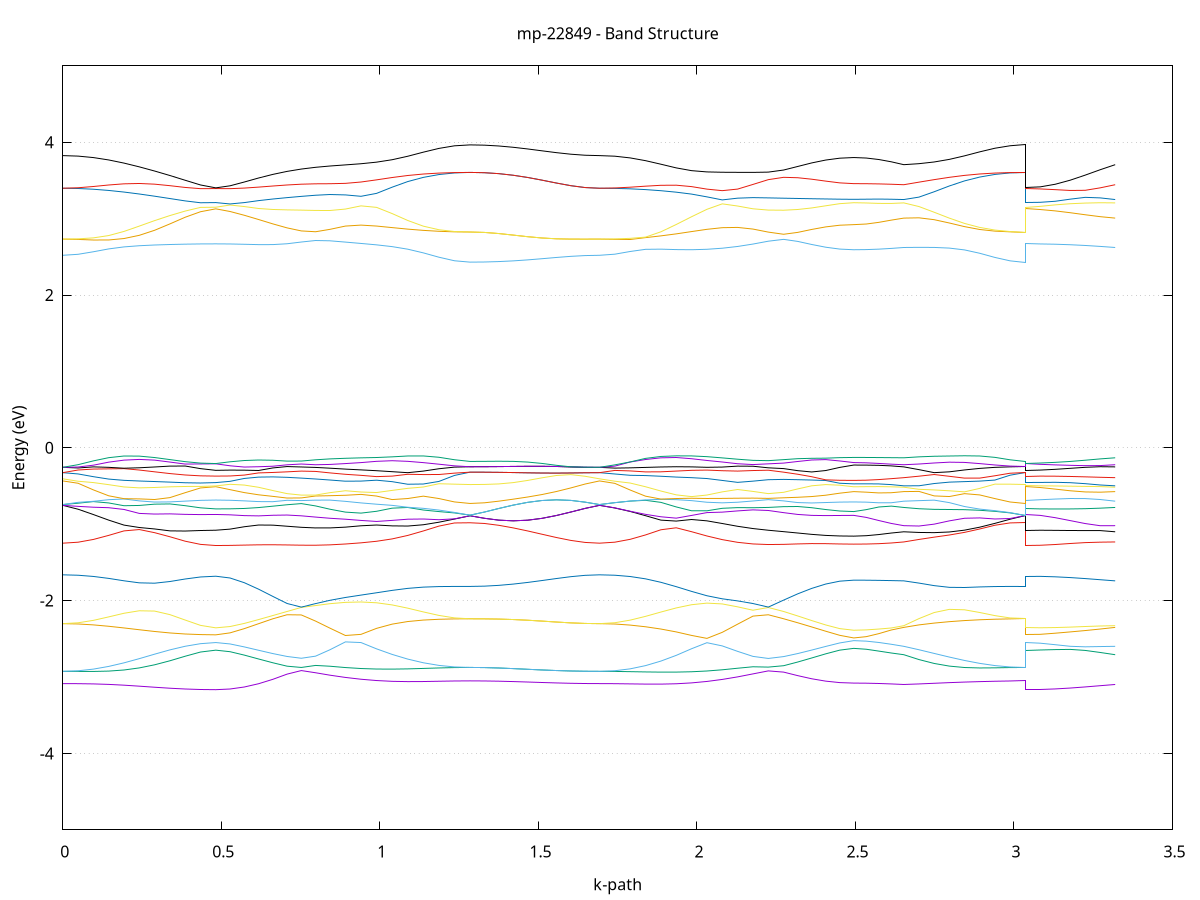 set title 'mp-22849 - Band Structure'
set xlabel 'k-path'
set ylabel 'Energy (eV)'
set grid y
set yrange [-5:5]
set terminal png size 800,600
set output 'mp-22849_bands_gnuplot.png'
plot '-' using 1:2 with lines notitle, '-' using 1:2 with lines notitle, '-' using 1:2 with lines notitle, '-' using 1:2 with lines notitle, '-' using 1:2 with lines notitle, '-' using 1:2 with lines notitle, '-' using 1:2 with lines notitle, '-' using 1:2 with lines notitle, '-' using 1:2 with lines notitle, '-' using 1:2 with lines notitle, '-' using 1:2 with lines notitle, '-' using 1:2 with lines notitle, '-' using 1:2 with lines notitle, '-' using 1:2 with lines notitle, '-' using 1:2 with lines notitle, '-' using 1:2 with lines notitle, '-' using 1:2 with lines notitle, '-' using 1:2 with lines notitle, '-' using 1:2 with lines notitle, '-' using 1:2 with lines notitle, '-' using 1:2 with lines notitle, '-' using 1:2 with lines notitle, '-' using 1:2 with lines notitle, '-' using 1:2 with lines notitle, '-' using 1:2 with lines notitle, '-' using 1:2 with lines notitle, '-' using 1:2 with lines notitle, '-' using 1:2 with lines notitle, '-' using 1:2 with lines notitle, '-' using 1:2 with lines notitle, '-' using 1:2 with lines notitle, '-' using 1:2 with lines notitle, '-' using 1:2 with lines notitle, '-' using 1:2 with lines notitle, '-' using 1:2 with lines notitle, '-' using 1:2 with lines notitle, '-' using 1:2 with lines notitle, '-' using 1:2 with lines notitle, '-' using 1:2 with lines notitle, '-' using 1:2 with lines notitle, '-' using 1:2 with lines notitle, '-' using 1:2 with lines notitle, '-' using 1:2 with lines notitle, '-' using 1:2 with lines notitle, '-' using 1:2 with lines notitle, '-' using 1:2 with lines notitle, '-' using 1:2 with lines notitle, '-' using 1:2 with lines notitle, '-' using 1:2 with lines notitle, '-' using 1:2 with lines notitle, '-' using 1:2 with lines notitle, '-' using 1:2 with lines notitle, '-' using 1:2 with lines notitle, '-' using 1:2 with lines notitle, '-' using 1:2 with lines notitle, '-' using 1:2 with lines notitle, '-' using 1:2 with lines notitle, '-' using 1:2 with lines notitle, '-' using 1:2 with lines notitle, '-' using 1:2 with lines notitle, '-' using 1:2 with lines notitle, '-' using 1:2 with lines notitle, '-' using 1:2 with lines notitle, '-' using 1:2 with lines notitle, '-' using 1:2 with lines notitle, '-' using 1:2 with lines notitle, '-' using 1:2 with lines notitle, '-' using 1:2 with lines notitle, '-' using 1:2 with lines notitle, '-' using 1:2 with lines notitle, '-' using 1:2 with lines notitle, '-' using 1:2 with lines notitle, '-' using 1:2 with lines notitle, '-' using 1:2 with lines notitle, '-' using 1:2 with lines notitle, '-' using 1:2 with lines notitle, '-' using 1:2 with lines notitle, '-' using 1:2 with lines notitle, '-' using 1:2 with lines notitle, '-' using 1:2 with lines notitle, '-' using 1:2 with lines notitle, '-' using 1:2 with lines notitle, '-' using 1:2 with lines notitle, '-' using 1:2 with lines notitle, '-' using 1:2 with lines notitle, '-' using 1:2 with lines notitle, '-' using 1:2 with lines notitle, '-' using 1:2 with lines notitle, '-' using 1:2 with lines notitle, '-' using 1:2 with lines notitle, '-' using 1:2 with lines notitle, '-' using 1:2 with lines notitle, '-' using 1:2 with lines notitle, '-' using 1:2 with lines notitle, '-' using 1:2 with lines notitle, '-' using 1:2 with lines notitle
0.000000 -12.298476
0.048259 -12.294276
0.096517 -12.281676
0.144776 -12.260876
0.193034 -12.232276
0.241293 -12.196676
0.289551 -12.154976
0.337810 -12.109376
0.386069 -12.063876
0.434327 -12.026376
0.482586 -12.010976
0.482586 -12.010976
0.527546 -12.006376
0.572506 -11.992676
0.617467 -11.969976
0.662427 -11.938476
0.707388 -11.898376
0.752348 -11.850276
0.797308 -11.897476
0.842269 -11.950876
0.842269 -11.950876
0.891409 -12.008976
0.940548 -12.064776
0.989688 -12.116176
1.038828 -12.161976
1.087968 -12.200776
1.137108 -12.231876
1.186248 -12.254476
1.235388 -12.268176
1.284528 -12.272876
1.284528 -12.272876
1.329889 -12.273676
1.375250 -12.275976
1.420611 -12.279476
1.465972 -12.283676
1.511333 -12.288176
1.556694 -12.292276
1.602055 -12.295576
1.647416 -12.297776
1.692777 -12.298476
1.692777 -12.298476
1.741178 -12.293976
1.789579 -12.280376
1.837980 -12.258076
1.886381 -12.227276
1.934782 -12.188776
1.983183 -12.143176
2.031584 -12.091476
2.079986 -12.035076
2.128387 -11.975576
2.176788 -11.914976
2.225189 -11.855676
2.273590 -11.891976
2.273590 -11.891976
2.317816 -11.930676
2.362042 -11.960976
2.406267 -11.982876
2.450493 -11.996076
2.494719 -12.000476
2.494719 -12.000476
2.534183 -12.003076
2.573646 -12.010476
2.613109 -12.022176
2.652572 -12.037276
2.652572 -12.037276
2.700448 -12.080176
2.748324 -12.125576
2.796200 -12.167876
2.844076 -12.204476
2.891952 -12.233876
2.939828 -12.255376
2.987704 -12.268476
3.035580 -12.272876
3.035580 -12.010976
3.082860 -12.011476
3.130140 -12.013276
3.177419 -12.016376
3.224699 -12.021276
3.271979 -12.028176
3.319259 -12.037276
e
0.000000 -11.181576
0.048259 -11.180876
0.096517 -11.180576
0.144776 -11.211476
0.193034 -11.284776
0.241293 -11.367176
0.289551 -11.451276
0.337810 -11.532176
0.386069 -11.603976
0.434327 -11.657576
0.482586 -11.678476
0.482586 -11.678476
0.527546 -11.683476
0.572506 -11.698376
0.617467 -11.723076
0.662427 -11.756776
0.707388 -11.798276
0.752348 -11.845676
0.797308 -11.794076
0.842269 -11.730976
0.842269 -11.730976
0.891409 -11.654676
0.940548 -11.572176
0.989688 -11.484976
1.038828 -11.395876
1.087968 -11.308576
1.137108 -11.238176
1.186248 -11.233276
1.235388 -11.237776
1.284528 -11.239476
1.284528 -11.239476
1.329889 -11.237676
1.375250 -11.232676
1.420611 -11.224976
1.465972 -11.215476
1.511333 -11.205376
1.556694 -11.195976
1.602055 -11.188276
1.647416 -11.183276
1.692777 -11.181576
1.692777 -11.181576
1.741178 -11.180576
1.789579 -11.180276
1.837980 -11.218276
1.886381 -11.295976
1.934782 -11.381676
1.983183 -11.469176
2.031584 -11.554876
2.079986 -11.636376
2.128387 -11.711976
2.176788 -11.780376
2.225189 -11.840576
2.273590 -11.800176
2.273590 -11.800176
2.317816 -11.755376
2.362042 -11.718376
2.406267 -11.690876
2.450493 -11.673876
2.494719 -11.668176
2.494719 -11.668176
2.534183 -11.664876
2.573646 -11.655176
2.613109 -11.639576
2.652572 -11.619076
2.652572 -11.619076
2.700448 -11.550876
2.748324 -11.470376
2.796200 -11.384876
2.844076 -11.300476
2.891952 -11.235776
2.939828 -11.233576
2.987704 -11.237876
3.035580 -11.239476
3.035580 -11.678476
3.082860 -11.676676
3.130140 -11.671576
3.177419 -11.662976
3.224699 -11.651176
3.271979 -11.636476
3.319259 -11.619076
e
0.000000 -11.078876
0.048259 -11.094276
0.096517 -11.134876
0.144776 -11.162476
0.193034 -11.158576
0.241293 -11.150476
0.289551 -11.141576
0.337810 -11.133476
0.386069 -11.127776
0.434327 -11.125176
0.482586 -11.124476
0.482586 -11.124476
0.527546 -11.126676
0.572506 -11.132576
0.617467 -11.140476
0.662427 -11.148176
0.707388 -11.154076
0.752348 -11.157076
0.797308 -11.157076
0.842269 -11.154876
0.842269 -11.154876
0.891409 -11.152676
0.940548 -11.160076
0.989688 -11.175676
1.038828 -11.191776
1.087968 -11.205576
1.137108 -11.205576
1.186248 -11.149376
1.235388 -11.101676
1.284528 -11.084076
1.284528 -11.084076
1.329889 -11.083876
1.375250 -11.083476
1.420611 -11.082776
1.465972 -11.081976
1.511333 -11.081076
1.556694 -11.080176
1.602055 -11.079476
1.647416 -11.078976
1.692777 -11.078876
1.692777 -11.078876
1.741178 -11.095476
1.789579 -11.138476
1.837980 -11.161476
1.886381 -11.155476
1.934782 -11.146776
1.983183 -11.139776
2.031584 -11.138676
2.079986 -11.142976
2.128387 -11.148876
2.176788 -11.153976
2.225189 -11.157176
2.273590 -11.157776
2.273590 -11.157776
2.317816 -11.155976
2.362042 -11.152376
2.406267 -11.147876
2.450493 -11.144076
2.494719 -11.142576
2.494719 -11.142576
2.534183 -11.142476
2.573646 -11.142776
2.613109 -11.144176
2.652572 -11.147276
2.652572 -11.147276
2.700448 -11.161776
2.748324 -11.178176
2.796200 -11.193776
2.844076 -11.206676
2.891952 -11.203076
2.939828 -11.146476
2.987704 -11.100876
3.035580 -11.084076
3.035580 -11.124476
3.082860 -11.125176
3.130140 -11.127276
3.177419 -11.130876
3.224699 -11.135776
3.271979 -11.141676
3.319259 -11.147276
e
0.000000 -11.078876
0.048259 -11.079676
0.096517 -11.081876
0.144776 -11.085376
0.193034 -11.089376
0.241293 -11.093476
0.289551 -11.096776
0.337810 -11.098476
0.386069 -11.097776
0.434327 -11.095576
0.482586 -11.094376
0.482586 -11.094376
0.527546 -11.093176
0.572506 -11.089676
0.617467 -11.084176
0.662427 -11.076776
0.707388 -11.069376
0.752348 -11.079876
0.797308 -11.095176
0.842269 -11.110976
0.842269 -11.110976
0.891409 -11.125876
0.940548 -11.129376
0.989688 -11.122776
1.038828 -11.113676
1.087968 -11.104476
1.137108 -11.096176
1.186248 -11.089676
1.235388 -11.085476
1.284528 -11.084076
1.284528 -11.084076
1.329889 -11.083876
1.375250 -11.083476
1.420611 -11.082776
1.465972 -11.081976
1.511333 -11.081076
1.556694 -11.080176
1.602055 -11.079476
1.647416 -11.078976
1.692777 -11.078876
1.692777 -11.078876
1.741178 -11.079876
1.789579 -11.082876
1.837980 -11.087576
1.886381 -11.093376
1.934782 -11.099176
1.983183 -11.102276
2.031584 -11.099076
2.079986 -11.090276
2.128387 -11.079676
2.176788 -11.069476
2.225189 -11.076076
2.273590 -11.088776
2.273590 -11.088776
2.317816 -11.098876
2.362042 -11.107176
2.406267 -11.113676
2.450493 -11.117976
2.494719 -11.119576
2.494719 -11.119576
2.534183 -11.120576
2.573646 -11.122876
2.613109 -11.124576
2.652572 -11.124176
2.652572 -11.124176
2.700448 -11.121676
2.748324 -11.116176
2.796200 -11.109376
2.844076 -11.102076
2.891952 -11.095076
2.939828 -11.089276
2.987704 -11.085376
3.035580 -11.084076
3.035580 -11.094376
3.082860 -11.096476
3.130140 -11.102076
3.177419 -11.109276
3.224699 -11.116076
3.271979 -11.121176
3.319259 -11.124176
e
0.000000 -10.957276
0.048259 -10.957876
0.096517 -10.959776
0.144776 -10.963076
0.193034 -10.967876
0.241293 -10.973876
0.289551 -10.980776
0.337810 -10.988076
0.386069 -10.995076
0.434327 -11.000276
0.482586 -11.002176
0.482586 -11.002176
0.527546 -11.009976
0.572506 -11.023276
0.617467 -11.036976
0.662427 -11.050376
0.707388 -11.062676
0.752348 -11.056276
0.797308 -11.044776
0.842269 -11.032376
0.842269 -11.032376
0.891409 -11.018476
0.940548 -11.004576
0.989688 -10.991376
1.038828 -10.979376
1.087968 -10.969076
1.137108 -10.960976
1.186248 -10.955576
1.235388 -10.952876
1.284528 -10.952276
1.284528 -10.952276
1.329889 -10.952476
1.375250 -10.952876
1.420611 -10.953476
1.465972 -10.954276
1.511333 -10.955176
1.556694 -10.955976
1.602055 -10.956676
1.647416 -10.957076
1.692777 -10.957276
1.692777 -10.957276
1.741178 -10.958176
1.789579 -10.961476
1.837980 -10.967776
1.886381 -10.976876
1.934782 -10.988276
1.983183 -11.001576
2.031584 -11.016076
2.079986 -11.031276
2.128387 -11.046676
2.176788 -11.061476
2.225189 -11.059376
2.273590 -11.050676
2.273590 -11.050676
2.317816 -11.042976
2.362042 -11.035276
2.406267 -11.027676
2.450493 -11.021376
2.494719 -11.018676
2.494719 -11.018676
2.534183 -11.017076
2.573646 -11.012576
2.613109 -11.006176
2.652572 -10.999076
2.652572 -10.999076
2.700448 -10.988476
2.748324 -10.978376
2.796200 -10.969676
2.844076 -10.962676
2.891952 -10.957676
2.939828 -10.954476
2.987704 -10.952776
3.035580 -10.952276
3.035580 -11.002176
3.082860 -11.001576
3.130140 -11.000276
3.177419 -10.998976
3.224699 -10.998276
3.271979 -10.998376
3.319259 -10.999076
e
0.000000 -10.957276
0.048259 -10.957376
0.096517 -10.958276
0.144776 -10.960176
0.193034 -10.963076
0.241293 -10.966676
0.289551 -10.970576
0.337810 -10.974176
0.386069 -10.977176
0.434327 -10.979176
0.482586 -10.979876
0.482586 -10.979876
0.527546 -10.973076
0.572506 -10.962576
0.617467 -10.953876
0.662427 -10.947676
0.707388 -10.943876
0.752348 -10.941976
0.797308 -10.941376
0.842269 -10.941676
0.842269 -10.941676
0.891409 -10.942476
0.940548 -10.943676
0.989688 -10.945076
1.038828 -10.946676
1.087968 -10.948176
1.137108 -10.949776
1.186248 -10.951076
1.235388 -10.951976
1.284528 -10.952276
1.284528 -10.952276
1.329889 -10.952476
1.375250 -10.952876
1.420611 -10.953476
1.465972 -10.954276
1.511333 -10.955176
1.556694 -10.955976
1.602055 -10.956676
1.647416 -10.957076
1.692777 -10.957276
1.692777 -10.957276
1.741178 -10.957176
1.789579 -10.957076
1.837980 -10.956776
1.886381 -10.956176
1.934782 -10.955376
1.983183 -10.954076
2.031584 -10.952276
2.079986 -10.949876
2.128387 -10.947076
2.176788 -10.944176
2.225189 -10.941976
2.273590 -10.941276
2.273590 -10.941276
2.317816 -10.942576
2.362042 -10.946076
2.406267 -10.951276
2.450493 -10.956476
2.494719 -10.958776
2.494719 -10.958776
2.534183 -10.958976
2.573646 -10.959676
2.613109 -10.960776
2.652572 -10.962176
2.652572 -10.962176
2.700448 -10.960576
2.748324 -10.958576
2.796200 -10.956276
2.844076 -10.954276
2.891952 -10.952776
2.939828 -10.951976
2.987704 -10.952076
3.035580 -10.952276
3.035580 -10.979876
3.082860 -10.979076
3.130140 -10.976776
3.177419 -10.973476
3.224699 -10.969576
3.271979 -10.965676
3.319259 -10.962176
e
0.000000 -10.074576
0.048259 -10.058376
0.096517 -10.012676
0.144776 -9.944976
0.193034 -9.863276
0.241293 -9.774276
0.289551 -9.683776
0.337810 -9.597376
0.386069 -9.521576
0.434327 -9.466576
0.482586 -9.445676
0.482586 -9.445676
0.527546 -9.437676
0.572506 -9.414176
0.617467 -9.376876
0.662427 -9.328176
0.707388 -9.270876
0.752348 -9.222576
0.797308 -9.288276
0.842269 -9.362276
0.842269 -9.362276
0.891409 -9.450676
0.940548 -9.545376
0.989688 -9.644076
1.038828 -9.744076
1.087968 -9.841476
1.137108 -9.931276
1.186248 -10.006176
1.235388 -10.057176
1.284528 -10.075476
1.284528 -10.075476
1.329889 -10.075476
1.375250 -10.075376
1.420611 -10.075276
1.465972 -10.075176
1.511333 -10.074976
1.556694 -10.074876
1.602055 -10.074676
1.647416 -10.074676
1.692777 -10.074576
1.692777 -10.074576
1.741178 -10.056876
1.789579 -10.007276
1.837980 -9.934176
1.886381 -9.846176
1.934782 -9.750276
1.983183 -9.651376
2.031584 -9.553176
2.079986 -9.458376
2.128387 -9.369276
2.176788 -9.287476
2.225189 -9.217976
2.273590 -9.277976
2.273590 -9.277976
2.317816 -9.329176
2.362042 -9.372576
2.406267 -9.405776
2.450493 -9.426576
2.494719 -9.433676
2.494719 -9.433676
2.534183 -9.438376
2.573646 -9.451876
2.613109 -9.472876
2.652572 -9.499576
2.652572 -9.499576
2.700448 -9.575476
2.748324 -9.664376
2.796200 -9.758476
2.844076 -9.851676
2.891952 -9.937776
2.939828 -10.009476
2.987704 -10.058076
3.035580 -10.075476
3.035580 -9.445676
3.082860 -9.447376
3.130140 -9.452376
3.177419 -9.460376
3.224699 -9.471076
3.271979 -9.484176
3.319259 -9.499576
e
0.000000 -8.748776
0.048259 -8.752776
0.096517 -8.764776
0.144776 -8.784776
0.193034 -8.812476
0.241293 -8.847376
0.289551 -8.888376
0.337810 -8.933476
0.386069 -8.978076
0.434327 -9.013876
0.482586 -9.028276
0.482586 -9.028276
0.527546 -9.033876
0.572506 -9.050576
0.617467 -9.078076
0.662427 -9.116176
0.707388 -9.164276
0.752348 -9.207176
0.797308 -9.141576
0.842269 -9.074876
0.842269 -9.074876
0.891409 -9.003776
0.940548 -8.936776
0.989688 -8.875676
1.038828 -8.821876
1.087968 -8.776676
1.137108 -8.740776
1.186248 -8.714676
1.235388 -8.698876
1.284528 -8.693676
1.284528 -8.693676
1.329889 -8.695276
1.375250 -8.700076
1.420611 -8.707276
1.465972 -8.716276
1.511333 -8.725876
1.556694 -8.734876
1.602055 -8.742276
1.647416 -8.747076
1.692777 -8.748776
1.692777 -8.748776
1.741178 -8.753376
1.789579 -8.766976
1.837980 -8.789476
1.886381 -8.820676
1.934782 -8.860076
1.983183 -8.907276
2.031584 -8.961176
2.079986 -9.020776
2.128387 -9.084476
2.176788 -9.150176
2.225189 -9.212076
2.273590 -9.151376
2.273590 -9.151376
2.317816 -9.103576
2.362042 -9.065676
2.406267 -9.038176
2.450493 -9.021576
2.494719 -9.015976
2.494719 -9.015976
2.534183 -9.012476
2.573646 -9.002376
2.613109 -8.987276
2.652572 -8.968876
2.652572 -8.968876
2.700448 -8.917376
2.748324 -8.864076
2.796200 -8.814776
2.844076 -8.772376
2.891952 -8.738376
2.939828 -8.713676
2.987704 -8.698676
3.035580 -8.693676
3.035580 -9.028276
3.082860 -9.025976
3.130140 -9.019476
3.177419 -9.009376
3.224699 -8.996776
3.271979 -8.982976
3.319259 -8.968876
e
0.000000 -3.086476
0.048259 -3.087376
0.096517 -3.090476
0.144776 -3.096876
0.193034 -3.107076
0.241293 -3.120076
0.289551 -3.134076
0.337810 -3.146976
0.386069 -3.157176
0.434327 -3.163776
0.482586 -3.165976
0.482586 -3.165976
0.527546 -3.157176
0.572506 -3.130976
0.617467 -3.088176
0.662427 -3.030576
0.707388 -2.962376
0.752348 -2.915876
0.797308 -2.944476
0.842269 -2.976076
0.842269 -2.976076
0.891409 -3.005776
0.940548 -3.029376
0.989688 -3.046376
1.038828 -3.056676
1.087968 -3.060476
1.137108 -3.059376
1.186248 -3.055676
1.235388 -3.052176
1.284528 -3.050676
1.284528 -3.050676
1.329889 -3.051876
1.375250 -3.054976
1.420611 -3.059876
1.465972 -3.065776
1.511333 -3.071976
1.556694 -3.077676
1.602055 -3.082376
1.647416 -3.085476
1.692777 -3.086476
1.692777 -3.086476
1.741178 -3.087476
1.789579 -3.090176
1.837980 -3.092976
1.886381 -3.093276
1.934782 -3.088576
1.983183 -3.077176
2.031584 -3.058276
2.079986 -3.031876
2.128387 -2.998476
2.176788 -2.959376
2.225189 -2.920076
2.273590 -2.936076
2.273590 -2.936076
2.317816 -2.982076
2.362042 -3.023176
2.406267 -3.054176
2.450493 -3.073376
2.494719 -3.079776
2.494719 -3.079776
2.534183 -3.081176
2.573646 -3.084976
2.613109 -3.090776
2.652572 -3.097976
2.652572 -3.097976
2.700448 -3.090876
2.748324 -3.082276
2.796200 -3.073776
2.844076 -3.066476
2.891952 -3.060576
2.939828 -3.055676
2.987704 -3.052076
3.035580 -3.050676
3.035580 -3.165976
3.082860 -3.163476
3.130140 -3.156176
3.177419 -3.144676
3.224699 -3.130076
3.271979 -3.113876
3.319259 -3.097976
e
0.000000 -2.925976
0.048259 -2.926776
0.096517 -2.927276
0.144776 -2.922776
0.193034 -2.908376
0.241293 -2.881076
0.289551 -2.840376
0.337810 -2.787776
0.386069 -2.728076
0.434327 -2.673176
0.482586 -2.648776
0.482586 -2.648776
0.527546 -2.668876
0.572506 -2.713476
0.617467 -2.764176
0.662427 -2.813676
0.707388 -2.858376
0.752348 -2.875076
0.797308 -2.848676
0.842269 -2.858976
0.842269 -2.858976
0.891409 -2.876276
0.940548 -2.889076
0.989688 -2.895876
1.038828 -2.896976
1.087968 -2.893776
1.137108 -2.887876
1.186248 -2.881576
1.235388 -2.876676
1.284528 -2.874876
1.284528 -2.874876
1.329889 -2.876776
1.375250 -2.882176
1.420611 -2.890076
1.465972 -2.899076
1.511333 -2.907876
1.556694 -2.915476
1.602055 -2.921276
1.647416 -2.924776
1.692777 -2.925976
1.692777 -2.925976
1.741178 -2.927176
1.789579 -2.930076
1.837980 -2.933676
1.886381 -2.936176
1.934782 -2.935876
1.983183 -2.931376
2.031584 -2.921476
2.079986 -2.905676
2.128387 -2.885176
2.176788 -2.866076
2.225189 -2.870476
2.273590 -2.852176
2.273590 -2.852176
2.317816 -2.804176
2.362042 -2.751076
2.406267 -2.696876
2.450493 -2.648376
2.494719 -2.625276
2.494719 -2.625276
2.534183 -2.636776
2.573646 -2.660876
2.613109 -2.685876
2.652572 -2.708176
2.652572 -2.708176
2.700448 -2.771876
2.748324 -2.822776
2.796200 -2.857376
2.844076 -2.875876
2.891952 -2.881676
2.939828 -2.880076
2.987704 -2.876476
3.035580 -2.874876
3.035580 -2.648776
3.082860 -2.646576
3.130140 -2.641376
3.177419 -2.638676
3.224699 -2.652176
3.271979 -2.678976
3.319259 -2.708176
e
0.000000 -2.925976
0.048259 -2.918676
0.096517 -2.896876
0.144776 -2.861476
0.193034 -2.814776
0.241293 -2.759776
0.289551 -2.701276
0.337810 -2.645076
0.386069 -2.597676
0.434327 -2.563876
0.482586 -2.549076
0.482586 -2.549076
0.527546 -2.567376
0.572506 -2.606076
0.617467 -2.650076
0.662427 -2.693276
0.707388 -2.731176
0.752348 -2.754676
0.797308 -2.726976
0.842269 -2.643976
0.842269 -2.643976
0.891409 -2.540476
0.940548 -2.549176
0.989688 -2.631676
1.038828 -2.704476
1.087968 -2.765676
1.137108 -2.813876
1.186248 -2.848176
1.235388 -2.868276
1.284528 -2.874876
1.284528 -2.874876
1.329889 -2.876776
1.375250 -2.882176
1.420611 -2.890076
1.465972 -2.899076
1.511333 -2.907876
1.556694 -2.915476
1.602055 -2.921276
1.647416 -2.924776
1.692777 -2.925976
1.692777 -2.925976
1.741178 -2.917976
1.789579 -2.893276
1.837980 -2.851076
1.886381 -2.791676
1.934782 -2.716876
1.983183 -2.629976
2.031584 -2.551076
2.079986 -2.593076
2.128387 -2.664476
2.176788 -2.730176
2.225189 -2.757176
2.273590 -2.732876
2.273590 -2.732876
2.317816 -2.693276
2.362042 -2.647576
2.406267 -2.599876
2.450493 -2.554176
2.494719 -2.524076
2.494719 -2.524076
2.534183 -2.530676
2.573646 -2.547976
2.613109 -2.571676
2.652572 -2.598476
2.652572 -2.598476
2.700448 -2.643276
2.748324 -2.691376
2.796200 -2.739176
2.844076 -2.783576
2.891952 -2.821576
2.939828 -2.850576
2.987704 -2.868676
3.035580 -2.874876
3.035580 -2.549076
3.082860 -2.557476
3.130140 -2.577276
3.177419 -2.598076
3.224699 -2.604976
3.271979 -2.601476
3.319259 -2.598476
e
0.000000 -2.301676
0.048259 -2.305876
0.096517 -2.317876
0.144776 -2.335976
0.193034 -2.357876
0.241293 -2.381376
0.289551 -2.404076
0.337810 -2.423376
0.386069 -2.437176
0.434327 -2.444776
0.482586 -2.448076
0.482586 -2.448076
0.527546 -2.422276
0.572506 -2.366876
0.617467 -2.302376
0.662427 -2.238076
0.707388 -2.184976
0.752348 -2.187676
0.797308 -2.268276
0.842269 -2.359876
0.842269 -2.359876
0.891409 -2.456776
0.940548 -2.441876
0.989688 -2.363276
1.038828 -2.307976
1.087968 -2.273976
1.137108 -2.254776
1.186248 -2.244476
1.235388 -2.239476
1.284528 -2.237976
1.284528 -2.237976
1.329889 -2.238876
1.375250 -2.241976
1.420611 -2.247776
1.465972 -2.256776
1.511333 -2.268176
1.556694 -2.280476
1.602055 -2.291476
1.647416 -2.298976
1.692777 -2.301676
1.692777 -2.301676
1.741178 -2.306476
1.789579 -2.320476
1.837980 -2.342476
1.886381 -2.372176
1.934782 -2.409776
1.983183 -2.455776
2.031584 -2.494576
2.079986 -2.415276
2.128387 -2.308476
2.176788 -2.202976
2.225189 -2.185276
2.273590 -2.237676
2.273590 -2.237676
2.317816 -2.289976
2.362042 -2.344776
2.406267 -2.400676
2.450493 -2.454376
2.494719 -2.488776
2.494719 -2.488776
2.534183 -2.471876
2.573646 -2.432576
2.613109 -2.384576
2.652572 -2.350576
2.652572 -2.350576
2.700448 -2.317876
2.748324 -2.294276
2.796200 -2.275676
2.844076 -2.261376
2.891952 -2.250776
2.939828 -2.243576
2.987704 -2.239376
3.035580 -2.237976
3.035580 -2.448076
3.082860 -2.441476
3.130140 -2.426676
3.177419 -2.409876
3.224699 -2.392076
3.271979 -2.372176
3.319259 -2.350576
e
0.000000 -2.301676
0.048259 -2.290276
0.096517 -2.258576
0.144776 -2.213276
0.193034 -2.165676
0.241293 -2.133076
0.289551 -2.137076
0.337810 -2.183476
0.386069 -2.254476
0.434327 -2.324176
0.482586 -2.356476
0.482586 -2.356476
0.527546 -2.339376
0.572506 -2.298576
0.617467 -2.248376
0.662427 -2.195476
0.707388 -2.142276
0.752348 -2.089076
0.797308 -2.064876
0.842269 -2.040476
0.842269 -2.040476
0.891409 -2.022976
0.940548 -2.017976
0.989688 -2.028476
1.038828 -2.056476
1.087968 -2.098876
1.137108 -2.147976
1.186248 -2.193776
1.235388 -2.226276
1.284528 -2.237976
1.284528 -2.237976
1.329889 -2.238876
1.375250 -2.241976
1.420611 -2.247776
1.465972 -2.256776
1.511333 -2.268176
1.556694 -2.280476
1.602055 -2.291476
1.647416 -2.298976
1.692777 -2.301676
1.692777 -2.301676
1.741178 -2.289576
1.789579 -2.255576
1.837980 -2.206176
1.886381 -2.149776
1.934782 -2.095876
1.983183 -2.053876
2.031584 -2.032776
2.079986 -2.043576
2.128387 -2.081576
2.176788 -2.125976
2.225189 -2.090176
2.273590 -2.142476
2.273590 -2.142476
2.317816 -2.200776
2.362042 -2.261076
2.406267 -2.318776
2.450493 -2.366676
2.494719 -2.387876
2.494719 -2.387876
2.534183 -2.383376
2.573646 -2.372276
2.613109 -2.358276
2.652572 -2.328276
2.652572 -2.328276
2.700448 -2.235576
2.748324 -2.156176
2.796200 -2.114576
2.844076 -2.120276
2.891952 -2.155676
2.939828 -2.196476
2.987704 -2.226876
3.035580 -2.237976
3.035580 -2.356476
3.082860 -2.355676
3.130140 -2.352776
3.177419 -2.346876
3.224699 -2.339076
3.271979 -2.332276
3.319259 -2.328276
e
0.000000 -1.662476
0.048259 -1.667876
0.096517 -1.683676
0.144776 -1.709176
0.193034 -1.740676
0.241293 -1.767376
0.289551 -1.772076
0.337810 -1.750076
0.386069 -1.717176
0.434327 -1.690576
0.482586 -1.680676
0.482586 -1.680676
0.527546 -1.703976
0.572506 -1.765676
0.617467 -1.850276
0.662427 -1.944976
0.707388 -2.037776
0.752348 -2.085276
0.797308 -2.039076
0.842269 -1.996376
0.842269 -1.996376
0.891409 -1.958976
0.940548 -1.927876
0.989688 -1.897276
1.038828 -1.866176
1.087968 -1.839876
1.137108 -1.823476
1.186248 -1.816276
1.235388 -1.814476
1.284528 -1.814276
1.284528 -1.814276
1.329889 -1.810776
1.375250 -1.800376
1.420611 -1.783776
1.465972 -1.762276
1.511333 -1.737276
1.556694 -1.711076
1.602055 -1.686876
1.647416 -1.669176
1.692777 -1.662476
1.692777 -1.662476
1.741178 -1.667776
1.789579 -1.684676
1.837980 -1.715176
1.886381 -1.760376
1.934782 -1.817376
1.983183 -1.879376
2.031584 -1.936376
2.079986 -1.976376
2.128387 -2.003876
2.176788 -2.038376
2.225189 -2.084876
2.273590 -1.993376
2.273590 -1.993376
2.317816 -1.911776
2.362042 -1.840276
2.406267 -1.783176
2.450493 -1.745576
2.494719 -1.732276
2.494719 -1.732276
2.534183 -1.732976
2.573646 -1.735076
2.613109 -1.738076
2.652572 -1.741576
2.652572 -1.741576
2.700448 -1.770776
2.748324 -1.803976
2.796200 -1.826276
2.844076 -1.828376
2.891952 -1.821076
2.939828 -1.815976
2.987704 -1.814376
3.035580 -1.814276
3.035580 -1.680676
3.082860 -1.682576
3.130140 -1.688576
3.177419 -1.698476
3.224699 -1.711576
3.271979 -1.726476
3.319259 -1.741576
e
0.000000 -1.248176
0.048259 -1.235476
0.096517 -1.199376
0.144776 -1.146176
0.193034 -1.087476
0.241293 -1.069676
0.289551 -1.110676
0.337810 -1.164176
0.386069 -1.222376
0.434327 -1.263976
0.482586 -1.278976
0.482586 -1.278976
0.527546 -1.277276
0.572506 -1.273376
0.617467 -1.269676
0.662427 -1.268876
0.707388 -1.271276
0.752348 -1.274576
0.797308 -1.275076
0.842269 -1.270176
0.842269 -1.270176
0.891409 -1.259076
0.940548 -1.243776
0.989688 -1.223176
1.038828 -1.192276
1.087968 -1.146876
1.137108 -1.088276
1.186248 -1.024776
1.235388 -0.983576
1.284528 -0.980976
1.284528 -0.980976
1.329889 -0.990176
1.375250 -1.014276
1.420611 -1.048076
1.465972 -1.087876
1.511333 -1.131076
1.556694 -1.173976
1.602055 -1.211776
1.647416 -1.238476
1.692777 -1.248176
1.692777 -1.248176
1.741178 -1.235176
1.789579 -1.197676
1.837980 -1.140276
1.886381 -1.072676
1.934782 -1.046776
1.983183 -1.098076
2.031584 -1.153976
2.079986 -1.201676
2.128387 -1.237076
2.176788 -1.258276
2.225189 -1.265976
2.273590 -1.263776
2.273590 -1.263776
2.317816 -1.257876
2.362042 -1.253676
2.406267 -1.254476
2.450493 -1.258576
2.494719 -1.260776
2.494719 -1.260776
2.534183 -1.259376
2.573646 -1.254776
2.613109 -1.245776
2.652572 -1.232076
2.652572 -1.232076
2.700448 -1.199276
2.748324 -1.169276
2.796200 -1.141276
2.844076 -1.106776
2.891952 -1.062476
2.939828 -1.013476
2.987704 -0.982976
3.035580 -0.980976
3.035580 -1.278976
3.082860 -1.275476
3.130140 -1.265676
3.177419 -1.252376
3.224699 -1.240776
3.271979 -1.234976
3.319259 -1.232076
e
0.000000 -0.753076
0.048259 -0.803676
0.096517 -0.873476
0.144776 -0.946376
0.193034 -1.011576
0.241293 -1.043076
0.289551 -1.062076
0.337810 -1.087076
0.386069 -1.089376
0.434327 -1.082476
0.482586 -1.078476
0.482586 -1.078476
0.527546 -1.064276
0.572506 -1.033076
0.617467 -1.010576
0.662427 -1.012176
0.707388 -1.026376
0.752348 -1.040476
0.797308 -1.048676
0.842269 -1.048476
0.842269 -1.048476
0.891409 -1.038276
0.940548 -1.020476
0.989688 -1.010476
1.038828 -1.021676
1.087968 -1.023976
1.137108 -1.007076
1.186248 -0.973776
1.235388 -0.932376
1.284528 -0.889376
1.284528 -0.889376
1.329889 -0.922376
1.375250 -0.946776
1.420611 -0.955576
1.465972 -0.947376
1.511333 -0.923176
1.556694 -0.886076
1.602055 -0.840776
1.647416 -0.792976
1.692777 -0.753076
1.692777 -0.753076
1.741178 -0.787376
1.789579 -0.833076
1.837980 -0.888476
1.886381 -0.946476
1.934782 -0.958976
1.983183 -0.938276
2.031584 -0.955876
2.079986 -0.990676
2.128387 -1.027176
2.176788 -1.056776
2.225189 -1.078876
2.273590 -1.097476
2.273590 -1.097476
2.317816 -1.115076
2.362042 -1.132776
2.406267 -1.146576
2.450493 -1.153876
2.494719 -1.156076
2.494719 -1.156076
2.534183 -1.150376
2.573646 -1.135276
2.613109 -1.115376
2.652572 -1.099076
2.652572 -1.099076
2.700448 -1.107876
2.748324 -1.110276
2.796200 -1.101576
2.844076 -1.077776
2.891952 -1.038876
2.939828 -0.988976
2.987704 -0.934676
3.035580 -0.889376
3.035580 -1.078476
3.082860 -1.078876
3.130140 -1.080376
3.177419 -1.082476
3.224699 -1.082976
3.271979 -1.083376
3.319259 -1.099076
e
0.000000 -0.753076
0.048259 -0.766176
0.096517 -0.777476
0.144776 -0.783776
0.193034 -0.806776
0.241293 -0.858576
0.289551 -0.867076
0.337810 -0.864476
0.386069 -0.871076
0.434327 -0.873876
0.482586 -0.872376
0.482586 -0.872376
0.527546 -0.877176
0.572506 -0.887376
0.617467 -0.890876
0.662427 -0.882876
0.707388 -0.879876
0.752348 -0.890076
0.797308 -0.906576
0.842269 -0.921976
0.842269 -0.921976
0.891409 -0.934476
0.940548 -0.950476
0.989688 -0.963776
1.038828 -0.949976
1.087968 -0.934376
1.137108 -0.931776
1.186248 -0.941076
1.235388 -0.929476
1.284528 -0.889376
1.284528 -0.889376
1.329889 -0.922376
1.375250 -0.946776
1.420611 -0.955576
1.465972 -0.947376
1.511333 -0.923176
1.556694 -0.886076
1.602055 -0.840776
1.647416 -0.792976
1.692777 -0.753076
1.692777 -0.753076
1.741178 -0.785976
1.789579 -0.829976
1.837980 -0.870776
1.886381 -0.902576
1.934782 -0.920576
1.983183 -0.884976
2.031584 -0.847976
2.079986 -0.841776
2.128387 -0.825776
2.176788 -0.812376
2.225189 -0.820276
2.273590 -0.848576
2.273590 -0.848576
2.317816 -0.871876
2.362042 -0.884376
2.406267 -0.887176
2.450493 -0.885576
2.494719 -0.884276
2.494719 -0.884276
2.534183 -0.910876
2.573646 -0.951576
2.613109 -0.989876
2.652572 -1.018976
2.652572 -1.018976
2.700448 -1.023676
2.748324 -0.999076
2.796200 -0.956076
2.844076 -0.922076
2.891952 -0.917476
2.939828 -0.931576
2.987704 -0.925276
3.035580 -0.889376
3.035580 -0.872376
3.082860 -0.884376
3.130140 -0.914376
3.177419 -0.952676
3.224699 -0.991376
3.271979 -1.019576
3.319259 -1.018976
e
0.000000 -0.742576
0.048259 -0.724976
0.096517 -0.703776
0.144776 -0.721476
0.193034 -0.757876
0.241293 -0.754376
0.289551 -0.737476
0.337810 -0.734376
0.386069 -0.757376
0.434327 -0.785376
0.482586 -0.799476
0.482586 -0.799476
0.527546 -0.798476
0.572506 -0.793776
0.617467 -0.781976
0.662427 -0.763876
0.707388 -0.745076
0.752348 -0.730076
0.797308 -0.760576
0.842269 -0.803376
0.842269 -0.803376
0.891409 -0.841576
0.940548 -0.854576
0.989688 -0.830676
1.038828 -0.789876
1.087968 -0.780876
1.137108 -0.814076
1.186248 -0.834576
1.235388 -0.852176
1.284528 -0.881376
1.284528 -0.881376
1.329889 -0.840676
1.375250 -0.793876
1.420611 -0.749976
1.465972 -0.713876
1.511333 -0.689676
1.556694 -0.680676
1.602055 -0.688076
1.647416 -0.711176
1.692777 -0.742576
1.692777 -0.742576
1.741178 -0.718176
1.789579 -0.697276
1.837980 -0.687176
1.886381 -0.713976
1.934782 -0.773676
1.983183 -0.823876
2.031584 -0.824376
2.079986 -0.791676
2.128387 -0.782676
2.176788 -0.783976
2.225189 -0.780276
2.273590 -0.769976
2.273590 -0.769976
2.317816 -0.768076
2.362042 -0.783876
2.406267 -0.807876
2.450493 -0.826976
2.494719 -0.834376
2.494719 -0.834376
2.534183 -0.809076
2.573646 -0.774676
2.613109 -0.763076
2.652572 -0.780576
2.652572 -0.780576
2.700448 -0.797276
2.748324 -0.805376
2.796200 -0.807276
2.844076 -0.809676
2.891952 -0.817576
2.939828 -0.831376
2.987704 -0.851576
3.035580 -0.881376
3.035580 -0.799476
3.082860 -0.799576
3.130140 -0.800276
3.177419 -0.799976
3.224699 -0.796776
3.271979 -0.789876
3.319259 -0.780576
e
0.000000 -0.742576
0.048259 -0.713576
0.096517 -0.700176
0.144776 -0.678876
0.193034 -0.669576
0.241293 -0.694576
0.289551 -0.709976
0.337810 -0.707976
0.386069 -0.697676
0.434327 -0.687576
0.482586 -0.683576
0.482586 -0.683576
0.527546 -0.686576
0.572506 -0.694276
0.617467 -0.703776
0.662427 -0.705076
0.707388 -0.686976
0.752348 -0.690376
0.797308 -0.685076
0.842269 -0.684176
0.842269 -0.684176
0.891409 -0.700676
0.940548 -0.721076
0.989688 -0.738076
1.038828 -0.753176
1.087968 -0.777776
1.137108 -0.792076
1.186248 -0.814676
1.235388 -0.845576
1.284528 -0.881376
1.284528 -0.881376
1.329889 -0.840576
1.375250 -0.793876
1.420611 -0.749976
1.465972 -0.713876
1.511333 -0.689676
1.556694 -0.680676
1.602055 -0.688076
1.647416 -0.711176
1.692777 -0.742576
1.692777 -0.742576
1.741178 -0.717076
1.789579 -0.696576
1.837980 -0.681976
1.886381 -0.674276
1.934782 -0.678376
1.983183 -0.691276
2.031584 -0.712376
2.079986 -0.720176
2.128387 -0.712276
2.176788 -0.695876
2.225189 -0.678176
2.273590 -0.694676
2.273590 -0.694676
2.317816 -0.716576
2.362042 -0.721876
2.406267 -0.716176
2.450493 -0.710476
2.494719 -0.708376
2.494719 -0.708376
2.534183 -0.711076
2.573646 -0.719476
2.613109 -0.718876
2.652572 -0.698376
2.652572 -0.698376
2.700448 -0.691476
2.748324 -0.684776
2.796200 -0.717376
2.844076 -0.768576
2.891952 -0.801976
2.939828 -0.822376
2.987704 -0.847876
3.035580 -0.881376
3.035580 -0.683576
3.082860 -0.679476
3.130140 -0.670576
3.177419 -0.663576
3.224699 -0.664476
3.271979 -0.676676
3.319259 -0.698376
e
0.000000 -0.433276
0.048259 -0.463776
0.096517 -0.550676
0.144776 -0.627876
0.193034 -0.665676
0.241293 -0.668576
0.289551 -0.676576
0.337810 -0.651776
0.386069 -0.587176
0.434327 -0.525176
0.482586 -0.508776
0.482586 -0.508776
0.527546 -0.547576
0.572506 -0.585976
0.617467 -0.614876
0.662427 -0.635376
0.707388 -0.657576
0.752348 -0.655776
0.797308 -0.630576
0.842269 -0.626676
0.842269 -0.626676
0.891409 -0.621176
0.940548 -0.609476
0.989688 -0.631376
1.038828 -0.677376
1.087968 -0.663776
1.137108 -0.632576
1.186248 -0.663876
1.235388 -0.708176
1.284528 -0.728276
1.284528 -0.728276
1.329889 -0.719676
1.375250 -0.698276
1.420611 -0.672176
1.465972 -0.644076
1.511333 -0.611576
1.556694 -0.572076
1.602055 -0.525276
1.647416 -0.473976
1.692777 -0.433276
1.692777 -0.433276
1.741178 -0.465276
1.789579 -0.552576
1.837980 -0.632876
1.886381 -0.671076
1.934782 -0.663576
1.983183 -0.660076
2.031584 -0.663076
2.079986 -0.662076
2.128387 -0.659576
2.176788 -0.658376
2.225189 -0.661676
2.273590 -0.654076
2.273590 -0.654076
2.317816 -0.647476
2.362042 -0.637776
2.406267 -0.620376
2.450493 -0.593676
2.494719 -0.573076
2.494719 -0.573076
2.534183 -0.580476
2.573646 -0.590376
2.613109 -0.587776
2.652572 -0.572976
2.652572 -0.572976
2.700448 -0.570576
2.748324 -0.629376
2.796200 -0.637576
2.844076 -0.599876
2.891952 -0.616576
2.939828 -0.664576
2.987704 -0.709076
3.035580 -0.728276
3.035580 -0.508776
3.082860 -0.519576
3.130140 -0.540476
3.177419 -0.562176
3.224699 -0.577376
3.271979 -0.580776
3.319259 -0.572976
e
0.000000 -0.405676
0.048259 -0.437276
0.096517 -0.454976
0.144776 -0.482276
0.193034 -0.512176
0.241293 -0.524176
0.289551 -0.519076
0.337810 -0.510476
0.386069 -0.505876
0.434327 -0.505476
0.482586 -0.499076
0.482586 -0.499076
0.527546 -0.477376
0.572506 -0.487476
0.617467 -0.516576
0.662427 -0.559176
0.707388 -0.599676
0.752348 -0.618876
0.797308 -0.618576
0.842269 -0.587176
0.842269 -0.587176
0.891409 -0.561676
0.940548 -0.578376
0.989688 -0.585376
1.038828 -0.557176
1.087968 -0.530376
1.137108 -0.512876
1.186248 -0.470076
1.235388 -0.475576
1.284528 -0.480676
1.284528 -0.480676
1.329889 -0.479276
1.375250 -0.472576
1.420611 -0.455376
1.465972 -0.426976
1.511333 -0.392676
1.556694 -0.362376
1.602055 -0.350776
1.647416 -0.372376
1.692777 -0.405676
1.692777 -0.405676
1.741178 -0.436876
1.789579 -0.460976
1.837980 -0.509576
1.886381 -0.565476
1.934782 -0.615676
1.983183 -0.638576
2.031584 -0.618076
2.079986 -0.576676
2.128387 -0.545476
2.176788 -0.570576
2.225189 -0.599576
2.273590 -0.582276
2.273590 -0.582276
2.317816 -0.538076
2.362042 -0.497176
2.406267 -0.481076
2.450493 -0.489176
2.494719 -0.510176
2.494719 -0.510176
2.534183 -0.508276
2.573646 -0.507376
2.613109 -0.510176
2.652572 -0.515476
2.652572 -0.515476
2.700448 -0.543076
2.748324 -0.551276
2.796200 -0.562476
2.844076 -0.576176
2.891952 -0.531076
2.939828 -0.475276
2.987704 -0.475776
3.035580 -0.480676
3.035580 -0.499076
3.082860 -0.497776
3.130140 -0.499076
3.177419 -0.501976
3.224699 -0.504976
3.271979 -0.507576
3.319259 -0.515476
e
0.000000 -0.325076
0.048259 -0.341876
0.096517 -0.377676
0.144776 -0.409076
0.193034 -0.425676
0.241293 -0.434376
0.289551 -0.441276
0.337810 -0.448976
0.386069 -0.457176
0.434327 -0.460676
0.482586 -0.455176
0.482586 -0.455176
0.527546 -0.438576
0.572506 -0.400876
0.617467 -0.383276
0.662427 -0.380476
0.707388 -0.386176
0.752348 -0.396376
0.797308 -0.407976
0.842269 -0.421276
0.842269 -0.421276
0.891409 -0.436876
0.940548 -0.435476
0.989688 -0.423776
1.038828 -0.442876
1.087968 -0.476676
1.137108 -0.473576
1.186248 -0.439976
1.235388 -0.361376
1.284528 -0.318476
1.284528 -0.318476
1.329889 -0.319076
1.375250 -0.320876
1.420611 -0.323776
1.465972 -0.327176
1.511333 -0.329976
1.556694 -0.330876
1.602055 -0.329276
1.647416 -0.326576
1.692777 -0.325076
1.692777 -0.325076
1.741178 -0.342476
1.789579 -0.359576
1.837980 -0.363076
1.886381 -0.372176
1.934782 -0.382776
1.983183 -0.390676
2.031584 -0.402076
2.079986 -0.426876
2.128387 -0.452076
2.176788 -0.436176
2.225189 -0.417276
2.273590 -0.413176
2.273590 -0.413176
2.317816 -0.417076
2.362042 -0.421676
2.406267 -0.427676
2.450493 -0.463576
2.494719 -0.471876
2.494719 -0.471876
2.534183 -0.470976
2.573646 -0.472576
2.613109 -0.481576
2.652572 -0.497376
2.652572 -0.497376
2.700448 -0.496876
2.748324 -0.467376
2.796200 -0.449076
2.844076 -0.442376
2.891952 -0.435576
2.939828 -0.422076
2.987704 -0.358276
3.035580 -0.318476
3.035580 -0.455176
3.082860 -0.452976
3.130140 -0.451276
3.177419 -0.456276
3.224699 -0.469176
3.271979 -0.486476
3.319259 -0.497376
e
0.000000 -0.325076
0.048259 -0.290276
0.096517 -0.278076
0.144776 -0.275176
0.193034 -0.272576
0.241293 -0.290676
0.289551 -0.313976
0.337810 -0.336976
0.386069 -0.355576
0.434327 -0.366676
0.482586 -0.370176
0.482586 -0.370176
0.527546 -0.368576
0.572506 -0.356776
0.617467 -0.328476
0.662427 -0.322476
0.707388 -0.314376
0.752348 -0.304676
0.797308 -0.308876
0.842269 -0.328076
0.842269 -0.328076
0.891409 -0.346576
0.940548 -0.360176
0.989688 -0.376876
1.038828 -0.370276
1.087968 -0.346376
1.137108 -0.349876
1.186248 -0.349376
1.235388 -0.331176
1.284528 -0.318476
1.284528 -0.318476
1.329889 -0.319076
1.375250 -0.320876
1.420611 -0.323776
1.465972 -0.327176
1.511333 -0.329976
1.556694 -0.330876
1.602055 -0.329276
1.647416 -0.326576
1.692777 -0.325076
1.692777 -0.325076
1.741178 -0.295876
1.789579 -0.302176
1.837980 -0.315176
1.886381 -0.313976
1.934782 -0.304276
1.983183 -0.294576
2.031584 -0.291276
2.079986 -0.299676
2.128387 -0.304476
2.176788 -0.297376
2.225189 -0.292976
2.273590 -0.318576
2.273590 -0.318576
2.317816 -0.345676
2.362042 -0.378176
2.406267 -0.419176
2.450493 -0.424976
2.494719 -0.426276
2.494719 -0.426276
2.534183 -0.423676
2.573646 -0.415576
2.613109 -0.403676
2.652572 -0.390676
2.652572 -0.390676
2.700448 -0.371276
2.748324 -0.349376
2.796200 -0.372776
2.844076 -0.396576
2.891952 -0.396376
2.939828 -0.365876
2.987704 -0.332476
3.035580 -0.318476
3.035580 -0.370176
3.082860 -0.370276
3.130140 -0.371376
3.177419 -0.374876
3.224699 -0.379976
3.271979 -0.385576
3.319259 -0.390676
e
0.000000 -0.255476
0.048259 -0.263776
0.096517 -0.249376
0.144776 -0.255376
0.193034 -0.266976
0.241293 -0.261176
0.289551 -0.250776
0.337810 -0.239276
0.386069 -0.238276
0.434327 -0.272376
0.482586 -0.294776
0.482586 -0.294776
0.527546 -0.291676
0.572506 -0.292576
0.617467 -0.296676
0.662427 -0.263176
0.707388 -0.245176
0.752348 -0.250676
0.797308 -0.256576
0.842269 -0.266476
0.842269 -0.266476
0.891409 -0.278576
0.940548 -0.288776
0.989688 -0.299476
1.038828 -0.312376
1.087968 -0.325276
1.137108 -0.304476
1.186248 -0.273876
1.235388 -0.252576
1.284528 -0.247676
1.284528 -0.247676
1.329889 -0.247076
1.375250 -0.245576
1.420611 -0.243576
1.465972 -0.241876
1.511333 -0.241776
1.556694 -0.244176
1.602055 -0.250476
1.647416 -0.256176
1.692777 -0.255476
1.692777 -0.255476
1.741178 -0.265576
1.789579 -0.262076
1.837980 -0.256376
1.886381 -0.250676
1.934782 -0.247476
1.983183 -0.249476
2.031584 -0.255076
2.079986 -0.251876
2.128387 -0.239576
2.176788 -0.240976
2.225189 -0.261676
2.273590 -0.271876
2.273590 -0.271876
2.317816 -0.298776
2.362042 -0.315976
2.406267 -0.297276
2.450493 -0.256276
2.494719 -0.225576
2.494719 -0.225576
2.534183 -0.226276
2.573646 -0.229176
2.613109 -0.236476
2.652572 -0.249476
2.652572 -0.249476
2.700448 -0.285576
2.748324 -0.324976
2.796200 -0.314176
2.844076 -0.289476
2.891952 -0.269276
2.939828 -0.255576
2.987704 -0.248976
3.035580 -0.247676
3.035580 -0.294776
3.082860 -0.291176
3.130140 -0.281476
3.177419 -0.268376
3.224699 -0.255176
3.271979 -0.247276
3.319259 -0.249476
e
0.000000 -0.255476
0.048259 -0.250976
0.096517 -0.227276
0.144776 -0.187576
0.193034 -0.161076
0.241293 -0.151776
0.289551 -0.160976
0.337810 -0.186376
0.386069 -0.212576
0.434327 -0.211076
0.482586 -0.209176
0.482586 -0.209176
0.527546 -0.235176
0.572506 -0.251576
0.617467 -0.247476
0.662427 -0.240876
0.707388 -0.222276
0.752348 -0.211976
0.797308 -0.221576
0.842269 -0.217476
0.842269 -0.217476
0.891409 -0.206176
0.940548 -0.193376
0.989688 -0.176776
1.038828 -0.168676
1.087968 -0.176876
1.137108 -0.193676
1.186248 -0.214376
1.235388 -0.235876
1.284528 -0.247676
1.284528 -0.247676
1.329889 -0.247076
1.375250 -0.245576
1.420611 -0.243576
1.465972 -0.241876
1.511333 -0.241776
1.556694 -0.244176
1.602055 -0.248576
1.647416 -0.253376
1.692777 -0.255476
1.692777 -0.255476
1.741178 -0.239476
1.789579 -0.185476
1.837980 -0.152976
1.886381 -0.130976
1.934782 -0.126676
1.983183 -0.142676
2.031584 -0.165476
2.079986 -0.185576
2.128387 -0.208176
2.176788 -0.219276
2.225189 -0.209676
2.273590 -0.199876
2.273590 -0.199876
2.317816 -0.178876
2.362042 -0.159376
2.406267 -0.154176
2.450493 -0.171976
2.494719 -0.193076
2.494719 -0.193076
2.534183 -0.196276
2.573646 -0.204376
2.613109 -0.213876
2.652572 -0.221276
2.652572 -0.221276
2.700448 -0.211976
2.748324 -0.198476
2.796200 -0.187876
2.844076 -0.190976
2.891952 -0.206476
2.939828 -0.224476
2.987704 -0.238976
3.035580 -0.247676
3.035580 -0.209176
3.082860 -0.216076
3.130140 -0.223276
3.177419 -0.229076
3.224699 -0.233476
3.271979 -0.232376
3.319259 -0.221276
e
0.000000 -0.255276
0.048259 -0.220576
0.096517 -0.170776
0.144776 -0.128876
0.193034 -0.107176
0.241293 -0.108476
0.289551 -0.127176
0.337810 -0.153976
0.386069 -0.181076
0.434327 -0.200076
0.482586 -0.205776
0.482586 -0.205776
0.527546 -0.182876
0.572506 -0.166276
0.617467 -0.159376
0.662427 -0.162776
0.707388 -0.173876
0.752348 -0.173176
0.797308 -0.156776
0.842269 -0.144976
0.842269 -0.144976
0.891409 -0.136976
0.940548 -0.131176
0.989688 -0.126776
1.038828 -0.118076
1.087968 -0.106776
1.137108 -0.106376
1.186248 -0.123576
1.235388 -0.155876
1.284528 -0.178176
1.284528 -0.178176
1.329889 -0.177076
1.375250 -0.175576
1.420611 -0.177476
1.465972 -0.186476
1.511333 -0.204276
1.556694 -0.228876
1.602055 -0.248576
1.647416 -0.253376
1.692777 -0.255276
1.692777 -0.255276
1.741178 -0.222976
1.789579 -0.184676
1.837980 -0.138176
1.886381 -0.113076
1.934782 -0.105076
1.983183 -0.105876
2.031584 -0.115576
2.079986 -0.131776
2.128387 -0.149076
2.176788 -0.163876
2.225189 -0.168076
2.273590 -0.154576
2.273590 -0.154576
2.317816 -0.142176
2.362042 -0.137276
2.406267 -0.135276
2.450493 -0.128576
2.494719 -0.125876
2.494719 -0.125876
2.534183 -0.126276
2.573646 -0.127376
2.613109 -0.128876
2.652572 -0.130376
2.652572 -0.130376
2.700448 -0.118076
2.748324 -0.110476
2.796200 -0.107176
2.844076 -0.104076
2.891952 -0.106976
2.939828 -0.124776
2.987704 -0.156776
3.035580 -0.178176
3.035580 -0.205776
3.082860 -0.198976
3.130140 -0.190176
3.177419 -0.178276
3.224699 -0.162276
3.271979 -0.144976
3.319259 -0.130376
e
0.000000 2.520424
0.048259 2.533424
0.096517 2.566624
0.144776 2.603924
0.193034 2.630224
0.241293 2.645624
0.289551 2.655124
0.337810 2.661524
0.386069 2.666124
0.434327 2.669124
0.482586 2.670124
0.482586 2.670124
0.527546 2.668624
0.572506 2.664524
0.617467 2.660124
0.662427 2.660424
0.707388 2.671424
0.752348 2.694124
0.797308 2.713924
0.842269 2.710124
0.842269 2.710124
0.891409 2.693224
0.940548 2.675524
0.989688 2.657024
1.038828 2.633824
1.087968 2.600324
1.137108 2.552124
1.186248 2.495324
1.235388 2.448724
1.284528 2.430824
1.284528 2.430824
1.329889 2.432624
1.375250 2.438124
1.420611 2.447324
1.465972 2.460224
1.511333 2.475624
1.556694 2.491924
1.602055 2.506524
1.647416 2.516724
1.692777 2.520424
1.692777 2.520424
1.741178 2.534924
1.789579 2.570224
1.837980 2.598424
1.886381 2.600824
1.934782 2.595024
1.983183 2.593224
2.031584 2.599024
2.079986 2.613024
2.128387 2.635924
2.176788 2.667424
2.225189 2.704924
2.273590 2.729024
2.273590 2.729024
2.317816 2.702324
2.362042 2.662024
2.406267 2.626224
2.450493 2.601724
2.494719 2.593024
2.494719 2.593024
2.534183 2.595024
2.573646 2.600924
2.613109 2.610524
2.652572 2.622524
2.652572 2.622524
2.700448 2.624424
2.748324 2.623324
2.796200 2.614624
2.844076 2.590824
2.891952 2.547024
2.939828 2.492424
2.987704 2.447824
3.035580 2.430824
3.035580 2.670124
3.082860 2.669024
3.130140 2.665324
3.177419 2.658624
3.224699 2.649024
3.271979 2.636724
3.319259 2.622524
e
0.000000 2.732224
0.048259 2.728024
0.096517 2.720424
0.144776 2.720924
0.193034 2.739724
0.241293 2.781824
0.289551 2.847724
0.337810 2.931224
0.386069 3.018624
0.434327 3.090624
0.482586 3.128524
0.482586 3.128524
0.527546 3.093724
0.572506 3.044324
0.617467 2.988824
0.662427 2.931624
0.707388 2.879224
0.752348 2.839424
0.797308 2.828624
0.842269 2.859824
0.842269 2.859824
0.891409 2.902924
0.940548 2.915624
0.989688 2.903224
1.038828 2.882924
1.087968 2.863024
1.137108 2.846624
1.186248 2.834624
1.235388 2.827424
1.284528 2.825024
1.284528 2.825024
1.329889 2.819724
1.375250 2.805024
1.420611 2.784824
1.465972 2.763924
1.511333 2.746924
1.556694 2.736324
1.602055 2.732124
1.647416 2.731824
1.692777 2.732224
1.692777 2.732224
1.741178 2.728924
1.789579 2.727224
1.837980 2.751624
1.886381 2.774624
1.934782 2.800824
1.983183 2.830924
2.031584 2.860324
2.079986 2.881824
2.128387 2.885324
2.176788 2.863724
2.225189 2.823924
2.273590 2.795624
2.273590 2.795624
2.317816 2.820124
2.362042 2.858724
2.406267 2.892124
2.450493 2.914124
2.494719 2.921724
2.494719 2.921724
2.534183 2.929824
2.573646 2.951624
2.613109 2.980824
2.652572 3.007224
2.652572 3.007224
2.700448 3.011024
2.748324 2.986624
2.796200 2.943124
2.844076 2.895724
2.891952 2.858224
2.939828 2.836724
2.987704 2.827524
3.035580 2.825024
3.035580 3.128524
3.082860 3.119424
3.130140 3.101624
3.177419 3.077824
3.224699 3.051024
3.271979 3.026024
3.319259 3.007224
e
0.000000 2.732224
0.048259 2.735624
0.096517 2.748424
0.144776 2.778724
0.193034 2.832824
0.241293 2.902524
0.289551 2.974324
0.337810 3.040424
0.386069 3.099424
0.434327 3.147324
0.482586 3.149824
0.482586 3.149824
0.527546 3.178524
0.572506 3.158424
0.617467 3.133024
0.662427 3.120224
0.707388 3.115024
0.752348 3.111624
0.797308 3.107424
0.842269 3.106624
0.842269 3.106624
0.891409 3.125624
0.940548 3.167424
0.989688 3.147724
1.038828 3.066424
1.087968 2.976124
1.137108 2.901824
1.186248 2.854824
1.235388 2.831724
1.284528 2.825024
1.284528 2.825024
1.329889 2.819724
1.375250 2.805024
1.420611 2.784824
1.465972 2.763924
1.511333 2.746924
1.556694 2.736324
1.602055 2.732124
1.647416 2.731824
1.692777 2.732224
1.692777 2.732224
1.741178 2.734624
1.789579 2.742224
1.837980 2.758424
1.886381 2.827824
1.934782 2.923624
1.983183 3.025124
2.031584 3.122324
2.079986 3.193824
2.128387 3.165324
2.176788 3.129124
2.225189 3.112324
2.273590 3.110424
2.273590 3.110424
2.317816 3.119924
2.362042 3.140124
2.406267 3.168424
2.450493 3.196124
2.494719 3.208724
2.494719 3.208724
2.534183 3.205424
2.573646 3.199824
2.613109 3.199124
2.652572 3.206324
2.652572 3.206324
2.700448 3.158424
2.748324 3.083824
2.796200 3.006724
2.844076 2.937624
2.891952 2.885224
2.939828 2.850624
2.987704 2.831224
3.035580 2.825024
3.035580 3.149824
3.082860 3.161124
3.130140 3.180524
3.177419 3.195424
3.224699 3.203924
3.271979 3.208324
3.319259 3.206324
e
0.000000 3.398124
0.048259 3.394824
0.096517 3.385124
0.144776 3.369324
0.193034 3.348224
0.241293 3.322724
0.289551 3.294024
0.337810 3.263324
0.386069 3.232424
0.434327 3.208124
0.482586 3.210324
0.482586 3.210324
0.527546 3.192424
0.572506 3.210324
0.617467 3.236024
0.662427 3.257124
0.707388 3.275324
0.752348 3.291724
0.797308 3.306524
0.842269 3.316024
0.842269 3.316024
0.891409 3.310824
0.940548 3.292624
0.989688 3.331024
1.038828 3.412124
1.087968 3.485524
1.137108 3.540324
1.186248 3.577224
1.235388 3.598424
1.284528 3.605424
1.284528 3.605424
1.329889 3.601424
1.375250 3.589124
1.420611 3.568224
1.465972 3.539324
1.511333 3.504124
1.556694 3.466424
1.602055 3.431824
1.647416 3.407124
1.692777 3.398124
1.692777 3.398124
1.741178 3.396224
1.789579 3.390424
1.837980 3.380424
1.886381 3.365924
1.934782 3.346724
1.983183 3.321524
2.031584 3.285224
2.079986 3.245424
2.128387 3.268324
2.176788 3.275324
2.225189 3.271924
2.273590 3.267724
2.273590 3.267724
2.317816 3.264224
2.362042 3.260924
2.406267 3.257824
2.450493 3.254824
2.494719 3.253024
2.494719 3.253024
2.534183 3.254724
2.573646 3.256424
2.613109 3.254124
2.652572 3.250224
2.652572 3.250224
2.700448 3.282124
2.748324 3.352124
2.796200 3.428024
2.844076 3.494324
2.891952 3.544524
2.939828 3.578824
2.987704 3.598824
3.035580 3.605424
3.035580 3.210324
3.082860 3.214024
3.130140 3.227724
3.177419 3.255124
3.224699 3.278824
3.271979 3.271924
3.319259 3.250224
e
0.000000 3.398124
0.048259 3.404524
0.096517 3.421024
0.144776 3.440724
0.193034 3.455924
0.241293 3.460524
0.289551 3.451524
0.337810 3.431724
0.386069 3.408624
0.434327 3.392624
0.482586 3.393824
0.482586 3.393824
0.527546 3.392624
0.572506 3.400224
0.617467 3.412924
0.662427 3.427324
0.707388 3.440824
0.752348 3.451024
0.797308 3.456124
0.842269 3.457324
0.842269 3.457324
0.891409 3.462124
0.940548 3.479724
0.989688 3.507924
1.038828 3.538524
1.087968 3.565024
1.137108 3.584224
1.186248 3.596524
1.235388 3.603224
1.284528 3.605424
1.284528 3.605424
1.329889 3.601424
1.375250 3.589124
1.420611 3.568224
1.465972 3.539324
1.511333 3.504124
1.556694 3.466424
1.602055 3.431824
1.647416 3.407124
1.692777 3.398124
1.692777 3.398124
1.741178 3.401824
1.789579 3.411824
1.837980 3.425224
1.886381 3.436724
1.934782 3.438024
1.983183 3.419524
2.031584 3.386624
2.079986 3.366524
2.128387 3.387124
2.176788 3.448024
2.225189 3.510624
2.273590 3.541124
2.273590 3.541124
2.317816 3.535824
2.362042 3.516524
2.406267 3.491424
2.450493 3.468424
2.494719 3.458424
2.494719 3.458424
2.534183 3.457524
2.573646 3.454924
2.613109 3.450424
2.652572 3.444324
2.652572 3.444324
2.700448 3.477924
2.748324 3.510824
2.796200 3.541124
2.844076 3.566424
2.891952 3.584924
2.939828 3.596824
2.987704 3.603324
3.035580 3.605424
3.035580 3.393824
3.082860 3.389024
3.130140 3.379724
3.177419 3.369124
3.224699 3.371124
3.271979 3.403324
3.319259 3.444324
e
0.000000 3.825324
0.048259 3.818824
0.096517 3.799624
0.144776 3.768524
0.193034 3.727324
0.241293 3.678124
0.289551 3.623524
0.337810 3.564824
0.386069 3.502524
0.434327 3.441124
0.482586 3.403224
0.482586 3.403224
0.527546 3.430124
0.572506 3.479724
0.617467 3.532124
0.662427 3.579424
0.707388 3.618724
0.752348 3.649324
0.797308 3.672224
0.842269 3.689024
0.842269 3.689024
0.891409 3.703824
0.940548 3.718924
0.989688 3.739724
1.038828 3.771524
1.087968 3.816924
1.137108 3.870424
1.186248 3.919624
1.235388 3.953624
1.284528 3.965724
1.284528 3.965724
1.329889 3.962024
1.375250 3.951324
1.420611 3.934324
1.465972 3.912524
1.511333 3.888124
1.556694 3.864124
1.602055 3.843824
1.647416 3.830124
1.692777 3.825324
1.692777 3.825324
1.741178 3.817724
1.789579 3.795224
1.837980 3.759124
1.886381 3.712724
1.934782 3.664524
1.983183 3.628424
2.031584 3.611924
2.079986 3.607424
2.128387 3.606324
2.176788 3.605624
2.225189 3.609224
2.273590 3.636624
2.273590 3.636624
2.317816 3.683024
2.362042 3.729524
2.406267 3.767224
2.450493 3.791624
2.494719 3.800124
2.494719 3.800124
2.534183 3.793524
2.573646 3.774224
2.613109 3.744224
2.652572 3.706624
2.652572 3.706624
2.700448 3.719724
2.748324 3.741924
2.796200 3.776024
2.844076 3.822224
2.891952 3.874524
2.939828 3.921824
2.987704 3.954224
3.035580 3.965724
3.035580 3.403224
3.082860 3.416124
3.130140 3.450324
3.177419 3.503624
3.224699 3.569924
3.271979 3.640524
3.319259 3.706624
e
0.000000 5.617924
0.048259 5.643124
0.096517 5.714724
0.144776 5.821624
0.193034 5.946224
0.241293 6.063124
0.289551 6.136524
0.337810 6.148024
0.386069 6.126124
0.434327 6.103224
0.482586 6.094224
0.482586 6.094224
0.527546 6.100224
0.572506 6.118124
0.617467 6.147024
0.662427 6.184424
0.707388 6.177924
0.752348 6.132224
0.797308 6.115324
0.842269 6.127524
0.842269 6.127524
0.891409 6.172624
0.940548 6.247024
0.989688 6.344124
1.038828 6.447724
1.087968 6.484524
1.137108 6.409924
1.186248 6.323124
1.235388 6.262424
1.284528 6.240924
1.284528 6.240924
1.329889 6.225824
1.375250 6.179024
1.420611 6.099824
1.465972 5.995524
1.511333 5.882024
1.556694 5.776124
1.602055 5.691324
1.647416 5.636724
1.692777 5.617924
1.692777 5.617924
1.741178 5.643624
1.789579 5.716424
1.837980 5.824524
1.886381 5.949024
1.934782 6.064624
1.983183 6.144124
2.031584 6.174124
2.079986 6.168524
2.128387 6.156424
2.176788 6.158924
2.225189 6.167924
2.273590 6.086124
2.273590 6.086124
2.317816 6.018324
2.362042 5.962224
2.406267 5.920324
2.450493 5.894324
2.494719 5.885524
2.494719 5.885524
2.534183 5.891624
2.573646 5.910124
2.613109 5.941624
2.652572 5.986124
2.652572 5.986124
2.700448 6.080624
2.748324 6.206024
2.796200 6.352324
2.844076 6.469324
2.891952 6.403824
2.939828 6.319224
2.987704 6.261324
3.035580 6.240924
3.035580 6.094224
3.082860 6.086624
3.130140 6.066524
3.177419 6.040124
3.224699 6.014424
3.271979 5.995224
3.319259 5.986124
e
0.000000 6.951924
0.048259 6.882824
0.096517 6.773124
0.144776 6.671624
0.193034 6.587824
0.241293 6.528724
0.289551 6.507324
0.337810 6.519224
0.386069 6.528124
0.434327 6.526424
0.482586 6.524524
0.482586 6.524524
0.527546 6.524424
0.572506 6.480724
0.617467 6.357824
0.662427 6.256224
0.707388 6.232624
0.752348 6.275024
0.797308 6.249024
0.842269 6.250324
0.842269 6.250324
0.891409 6.281924
0.940548 6.341824
0.989688 6.425924
1.038828 6.529924
1.087968 6.648624
1.137108 6.779724
1.186248 6.924024
1.235388 7.064424
1.284528 7.111824
1.284528 7.111824
1.329889 7.068224
1.375250 6.973224
1.420611 6.895824
1.465972 6.856524
1.511333 6.852524
1.556694 6.873524
1.602055 6.907224
1.647416 6.938724
1.692777 6.951924
1.692777 6.951924
1.741178 6.878324
1.789579 6.762024
1.837980 6.652924
1.886381 6.557424
1.934782 6.472924
1.983183 6.398424
2.031584 6.340724
2.079986 6.306524
2.128387 6.293324
2.176788 6.259424
2.225189 6.189824
2.273590 6.240324
2.273590 6.240324
2.317816 6.307924
2.362042 6.372024
2.406267 6.393324
2.450493 6.393124
2.494719 6.391524
2.494719 6.391524
2.534183 6.400824
2.573646 6.427724
2.613109 6.469824
2.652572 6.521824
2.652572 6.521824
2.700448 6.588224
2.748324 6.666424
2.796200 6.626524
2.844076 6.581624
2.891952 6.721324
2.939828 6.896224
2.987704 7.058924
3.035580 7.111824
3.035580 6.524524
3.082860 6.531424
3.130140 6.546924
3.177419 6.559524
3.224699 6.558824
3.271979 6.544924
3.319259 6.521824
e
0.000000 7.142324
0.048259 7.113824
0.096517 7.014124
0.144776 6.909324
0.193034 6.821624
0.241293 6.758624
0.289551 6.721924
0.337810 6.711824
0.386069 6.722124
0.434327 6.737524
0.482586 6.744924
0.482586 6.744924
0.527546 6.631324
0.572506 6.521524
0.617467 6.472824
0.662427 6.398824
0.707388 6.327224
0.752348 6.281724
0.797308 6.335624
0.842269 6.395524
0.842269 6.395524
0.891409 6.471224
0.940548 6.560024
0.989688 6.651124
1.038828 6.678224
1.087968 6.694024
1.137108 6.812124
1.186248 6.952024
1.235388 7.081424
1.284528 7.222224
1.284528 7.222224
1.329889 7.200824
1.375250 7.216324
1.420611 7.208724
1.465972 7.197624
1.511333 7.183424
1.556694 7.168024
1.602055 7.154624
1.647416 7.145524
1.692777 7.142324
1.692777 7.142324
1.741178 7.097524
1.789579 6.975024
1.837980 6.843224
1.886381 6.729224
1.934782 6.644424
1.983183 6.582624
2.031584 6.521824
2.079986 6.448224
2.128387 6.364024
2.176788 6.315124
2.225189 6.339424
2.273590 6.379424
2.273590 6.379424
2.317816 6.416924
2.362042 6.464124
2.406267 6.558824
2.450493 6.681724
2.494719 6.772824
2.494719 6.772824
2.534183 6.774524
2.573646 6.778224
2.613109 6.779124
2.652572 6.770624
2.652572 6.770624
2.700448 6.739924
2.748324 6.708024
2.796200 6.789024
2.844076 6.896824
2.891952 6.956824
2.939828 7.020524
2.987704 7.096624
3.035580 7.222224
3.035580 6.744924
3.082860 6.729324
3.130140 6.716324
3.177419 6.719724
3.224699 6.740024
3.271979 6.763824
3.319259 6.770624
e
0.000000 7.142324
0.048259 7.122024
0.096517 7.064024
0.144776 6.982624
0.193034 6.894724
0.241293 6.819924
0.289551 6.773624
0.337810 6.760524
0.386069 6.771724
0.434327 6.781624
0.482586 6.782624
0.482586 6.782624
0.527546 6.777924
0.572506 6.754424
0.617467 6.739724
0.662427 6.748524
0.707388 6.767424
0.752348 6.790924
0.797308 6.818924
0.842269 6.847324
0.842269 6.847324
0.891409 6.864424
0.940548 6.852524
0.989688 6.823524
1.038828 6.857024
1.087968 6.964224
1.137108 7.064124
1.186248 7.142324
1.235388 7.200524
1.284528 7.222224
1.284528 7.222224
1.329889 7.220724
1.375250 7.216324
1.420611 7.208724
1.465972 7.197624
1.511333 7.183424
1.556694 7.168024
1.602055 7.154624
1.647416 7.145524
1.692777 7.142324
1.692777 7.142324
1.741178 7.131524
1.789579 7.076624
1.837980 6.986024
1.886381 6.880824
1.934782 6.791524
1.983183 6.742424
2.031584 6.743224
2.079986 6.775324
2.128387 6.804324
2.176788 6.805224
2.225189 6.792324
2.273590 6.790424
2.273590 6.790424
2.317816 6.814924
2.362042 6.871224
2.406267 6.941124
2.450493 6.957824
2.494719 6.891424
2.494719 6.891424
2.534183 6.894724
2.573646 6.903124
2.613109 6.914024
2.652572 6.928624
2.652572 6.928624
2.700448 6.976024
2.748324 6.958024
2.796200 6.924224
2.844076 6.936224
2.891952 7.032124
2.939828 7.133224
2.987704 7.202024
3.035580 7.222224
3.035580 6.782624
3.082860 6.807924
3.130140 6.848024
3.177419 6.884724
3.224699 6.910024
3.271979 6.920024
3.319259 6.928624
e
0.000000 7.162124
0.048259 7.205524
0.096517 7.239324
0.144776 7.155624
0.193034 7.055724
0.241293 6.971224
0.289551 6.910024
0.337810 6.874524
0.386069 6.861424
0.434327 6.863024
0.482586 6.866324
0.482586 6.866324
0.527546 6.978724
0.572506 7.003624
0.617467 6.985824
0.662427 7.010824
0.707388 7.062724
0.752348 7.122924
0.797308 7.160924
0.842269 7.157624
0.842269 7.157624
0.891409 7.136124
0.940548 7.107224
0.989688 7.077824
1.038828 7.070024
1.087968 7.102924
1.137108 7.173124
1.186248 7.202824
1.235388 7.220324
1.284528 7.237524
1.284528 7.237524
1.329889 7.220724
1.375250 7.218224
1.420611 7.250124
1.465972 7.241924
1.511333 7.216724
1.556694 7.193724
1.602055 7.176324
1.647416 7.165724
1.692777 7.162124
1.692777 7.162124
1.741178 7.212924
1.789579 7.283124
1.837980 7.234024
1.886381 7.169524
1.934782 7.114524
1.983183 7.070824
2.031584 7.034424
2.079986 6.999924
2.128387 6.979424
2.176788 6.993324
2.225189 7.028324
2.273590 7.062724
2.273590 7.062724
2.317816 7.083824
2.362042 7.090324
2.406267 7.071824
2.450493 7.031124
2.494719 7.032924
2.494719 7.032924
2.534183 7.030924
2.573646 7.025924
2.613109 7.021024
2.652572 7.017624
2.652572 7.017624
2.700448 7.003024
2.748324 7.035324
2.796200 7.083524
2.844076 7.096124
2.891952 7.130424
2.939828 7.175124
2.987704 7.214924
3.035580 7.237524
3.035580 6.866324
3.082860 6.876024
3.130140 6.904024
3.177419 6.944124
3.224699 6.982624
3.271979 7.007624
3.319259 7.017624
e
0.000000 7.566424
0.048259 7.480024
0.096517 7.440924
0.144776 7.490724
0.193034 7.494524
0.241293 7.448524
0.289551 7.386124
0.337810 7.285824
0.386069 7.201124
0.434327 7.148424
0.482586 7.128824
0.482586 7.128824
0.527546 7.072424
0.572506 7.124724
0.617467 7.247224
0.662427 7.325824
0.707388 7.327724
0.752348 7.306724
0.797308 7.305524
0.842269 7.335424
0.842269 7.335424
0.891409 7.338624
0.940548 7.304924
0.989688 7.276624
1.038828 7.240224
1.087968 7.219924
1.137108 7.243124
1.186248 7.355624
1.235388 7.381224
1.284528 7.248524
1.284528 7.248524
1.329889 7.297324
1.375250 7.308624
1.420611 7.305424
1.465972 7.349524
1.511333 7.420524
1.556694 7.495224
1.602055 7.561724
1.647416 7.565824
1.692777 7.566424
1.692777 7.566424
1.741178 7.473124
1.789579 7.404624
1.837980 7.434324
1.886381 7.428924
1.934782 7.384224
1.983183 7.310824
2.031584 7.230624
2.079986 7.192724
2.128387 7.213824
2.176788 7.275724
2.225189 7.344424
2.273590 7.379624
2.273590 7.379624
2.317816 7.361724
2.362042 7.310024
2.406267 7.258324
2.450493 7.258524
2.494719 7.279024
2.494719 7.279024
2.534183 7.279224
2.573646 7.278924
2.613109 7.271324
2.652572 7.244324
2.652572 7.244324
2.700448 7.173724
2.748324 7.119724
2.796200 7.112624
2.844076 7.184524
2.891952 7.277924
2.939828 7.391424
2.987704 7.382024
3.035580 7.248524
3.035580 7.128824
3.082860 7.136124
3.130140 7.158424
3.177419 7.196924
3.224699 7.252624
3.271979 7.250624
3.319259 7.244324
e
0.000000 7.566424
0.048259 7.601924
0.096517 7.644024
0.144776 7.647724
0.193034 7.627524
0.241293 7.534324
0.289551 7.405324
0.337810 7.330224
0.386069 7.290424
0.434327 7.289424
0.482586 7.306824
0.482586 7.306824
0.527546 7.316024
0.572506 7.339424
0.617467 7.364724
0.662427 7.392424
0.707388 7.460324
0.752348 7.532824
0.797308 7.587124
0.842269 7.557924
0.842269 7.557924
0.891409 7.503224
0.940548 7.530024
0.989688 7.581424
1.038828 7.612924
1.087968 7.630824
1.137108 7.637124
1.186248 7.543424
1.235388 7.509324
1.284528 7.566924
1.284528 7.566924
1.329889 7.571124
1.375250 7.579224
1.420611 7.582624
1.465972 7.577924
1.511333 7.570524
1.556694 7.565824
1.602055 7.564924
1.647416 7.565824
1.692777 7.566424
1.692777 7.566424
1.741178 7.599924
1.789579 7.636024
1.837980 7.663724
1.886381 7.658524
1.934782 7.567024
1.983183 7.500824
2.031584 7.517124
2.079986 7.585824
2.128387 7.663324
2.176788 7.711024
2.225189 7.685624
2.273590 7.658424
2.273590 7.658424
2.317816 7.671724
2.362042 7.702424
2.406267 7.692524
2.450493 7.636224
2.494719 7.600724
2.494719 7.600724
2.534183 7.574924
2.573646 7.514624
2.613109 7.451624
2.652572 7.410124
2.652572 7.410124
2.700448 7.463924
2.748324 7.468824
2.796200 7.511124
2.844076 7.576724
2.891952 7.617324
2.939828 7.518024
2.987704 7.508924
3.035580 7.566924
3.035580 7.306824
3.082860 7.314324
3.130140 7.332824
3.177419 7.321724
3.224699 7.278524
3.271979 7.326224
3.319259 7.410124
e
0.000000 7.609024
0.048259 7.648124
0.096517 7.698724
0.144776 7.777324
0.193034 7.793624
0.241293 7.771524
0.289551 7.730224
0.337810 7.656024
0.386069 7.565524
0.434327 7.479224
0.482586 7.433424
0.482586 7.433424
0.527546 7.511724
0.572506 7.648724
0.617467 7.773124
0.662427 7.866724
0.707388 7.905824
0.752348 7.854824
0.797308 7.732724
0.842269 7.684024
0.842269 7.684024
0.891409 7.718524
0.940548 7.695824
0.989688 7.624424
1.038828 7.648024
1.087968 7.720724
1.137108 7.710024
1.186248 7.691724
1.235388 7.616924
1.284528 7.566924
1.284528 7.566924
1.329889 7.571124
1.375250 7.579224
1.420611 7.582624
1.465972 7.577924
1.511333 7.570524
1.556694 7.565824
1.602055 7.564924
1.647416 7.605624
1.692777 7.609024
1.692777 7.609024
1.741178 7.655924
1.789579 7.728324
1.837980 7.833424
1.886381 7.915624
1.934782 7.976024
1.983183 8.025824
2.031584 8.015124
2.079986 7.950324
2.128387 7.867624
2.176788 7.797124
2.225189 7.794624
2.273590 7.814424
2.273590 7.814424
2.317816 7.816424
2.362042 7.798624
2.406267 7.783924
2.450493 7.701424
2.494719 7.675524
2.494719 7.675524
2.534183 7.665324
2.573646 7.638024
2.613109 7.600624
2.652572 7.562324
2.652572 7.562324
2.700448 7.524424
2.748324 7.603624
2.796200 7.680924
2.844076 7.706224
2.891952 7.673824
2.939828 7.702024
2.987704 7.616024
3.035580 7.566924
3.035580 7.433424
3.082860 7.428224
3.130140 7.414624
3.177419 7.439424
3.224699 7.526524
3.271979 7.601224
3.319259 7.562324
e
0.000000 7.637824
0.048259 7.694824
0.096517 7.789224
0.144776 7.878824
0.193034 7.969524
0.241293 8.016724
0.289551 7.983024
0.337810 7.951124
0.386069 7.949424
0.434327 7.970724
0.482586 7.984724
0.482586 7.984724
0.527546 7.995924
0.572506 8.022524
0.617467 8.038324
0.662427 8.034424
0.707388 8.025924
0.752348 7.989524
0.797308 7.989624
0.842269 7.967724
0.842269 7.967724
0.891409 7.858924
0.940548 7.795124
0.989688 7.824524
1.038828 7.841024
1.087968 7.800024
1.137108 7.786324
1.186248 7.750424
1.235388 7.739324
1.284528 7.745324
1.284528 7.745324
1.329889 7.776424
1.375250 7.834524
1.420611 7.881224
1.465972 7.898624
1.511333 7.869024
1.556694 7.797424
1.602055 7.713224
1.647416 7.649724
1.692777 7.637824
1.692777 7.637824
1.741178 7.696924
1.789579 7.789024
1.837980 7.866824
1.886381 7.953624
1.934782 8.065024
1.983183 8.139224
2.031584 8.134424
2.079986 8.078724
2.128387 8.029624
2.176788 7.999524
2.225189 7.994924
2.273590 8.000524
2.273590 8.000524
2.317816 7.989024
2.362042 7.910524
2.406267 7.817224
2.450493 7.879324
2.494719 7.921824
2.494719 7.921824
2.534183 7.914224
2.573646 7.891124
2.613109 7.842024
2.652572 7.765724
2.652572 7.765724
2.700448 7.773724
2.748324 7.793024
2.796200 7.812724
2.844076 7.827824
2.891952 7.810524
2.939828 7.728524
2.987704 7.738824
3.035580 7.745324
3.035580 7.984724
3.082860 7.936124
3.130140 7.848524
3.177419 7.758724
3.224699 7.674724
3.271979 7.648324
3.319259 7.765724
e
0.000000 8.389424
0.048259 8.358124
0.096517 8.272924
0.144776 8.164624
0.193034 8.137124
0.241293 8.141824
0.289551 8.137724
0.337810 8.147024
0.386069 8.171924
0.434327 8.191124
0.482586 8.196924
0.482586 8.196924
0.527546 8.187024
0.572506 8.166724
0.617467 8.160424
0.662427 8.150724
0.707388 8.118224
0.752348 8.140724
0.797308 8.161724
0.842269 8.140724
0.842269 8.140724
0.891409 8.158624
0.940548 8.135624
0.989688 8.073924
1.038828 7.994024
1.087968 7.924124
1.137108 7.844424
1.186248 7.822224
1.235388 7.836824
1.284528 7.843624
1.284528 7.843624
1.329889 7.876424
1.375250 7.980224
1.420611 8.082124
1.465972 8.112724
1.511333 8.170424
1.556694 8.240324
1.602055 8.309124
1.647416 8.364824
1.692777 8.389424
1.692777 8.389424
1.741178 8.362324
1.789579 8.248624
1.837980 8.095024
1.886381 8.035724
1.934782 8.093424
1.983183 8.167424
2.031584 8.175824
2.079986 8.197924
2.128387 8.202124
2.176788 8.175124
2.225189 8.124224
2.273590 8.079324
2.273590 8.079324
2.317816 8.035724
2.362042 8.006124
2.406267 8.038024
2.450493 8.064024
2.494719 8.063924
2.494719 8.063924
2.534183 8.061424
2.573646 8.045124
2.613109 8.032424
2.652572 8.042224
2.652572 8.042224
2.700448 8.035124
2.748324 8.010624
2.796200 7.963924
2.844076 7.902924
2.891952 7.850124
2.939828 7.835924
2.987704 7.837624
3.035580 7.843624
3.035580 8.196924
3.082860 8.231024
3.130140 8.268624
3.177419 8.253024
3.224699 8.165324
3.271979 8.089324
3.319259 8.042224
e
0.000000 8.389424
0.048259 8.384324
0.096517 8.323124
0.144776 8.253624
0.193034 8.239524
0.241293 8.232624
0.289551 8.304524
0.337810 8.406824
0.386069 8.480324
0.434327 8.522324
0.482586 8.536424
0.482586 8.536424
0.527546 8.491424
0.572506 8.472224
0.617467 8.458324
0.662427 8.421824
0.707388 8.360124
0.752348 8.286324
0.797308 8.216824
0.842269 8.202624
0.842269 8.202624
0.891409 8.211524
0.940548 8.258624
0.989688 8.277524
1.038828 8.203224
1.087968 8.129024
1.137108 8.108324
1.186248 8.120824
1.235388 8.136024
1.284528 8.142124
1.284528 8.142124
1.329889 8.119624
1.375250 8.087524
1.420611 8.082124
1.465972 8.112724
1.511333 8.170424
1.556694 8.240324
1.602055 8.309124
1.647416 8.364824
1.692777 8.389424
1.692777 8.389424
1.741178 8.375524
1.789579 8.331224
1.837980 8.313924
1.886381 8.304024
1.934782 8.264924
1.983183 8.204524
2.031584 8.229824
2.079986 8.259924
2.128387 8.289124
2.176788 8.319324
2.225189 8.316524
2.273590 8.259624
2.273590 8.259624
2.317816 8.218124
2.362042 8.254024
2.406267 8.294824
2.450493 8.246024
2.494719 8.195124
2.494719 8.195124
2.534183 8.223124
2.573646 8.297424
2.613109 8.374524
2.652572 8.404724
2.652572 8.404724
2.700448 8.369424
2.748324 8.320024
2.796200 8.241524
2.844076 8.153824
2.891952 8.113424
2.939828 8.120824
2.987704 8.136124
3.035580 8.142124
3.035580 8.536424
3.082860 8.431524
3.130140 8.345224
3.177419 8.307724
3.224699 8.360324
3.271979 8.408624
3.319259 8.404724
e
0.000000 8.512124
0.048259 8.441024
0.096517 8.382724
0.144776 8.347424
0.193034 8.282624
0.241293 8.375424
0.289551 8.551824
0.337810 8.579424
0.386069 8.562224
0.434327 8.544824
0.482586 8.538024
0.482586 8.538024
0.527546 8.589324
0.572506 8.614024
0.617467 8.613924
0.662427 8.625424
0.707388 8.677524
0.752348 8.712624
0.797308 8.690624
0.842269 8.623724
0.842269 8.623724
0.891409 8.532824
0.940548 8.436924
0.989688 8.355424
1.038828 8.340224
1.087968 8.333524
1.137108 8.328124
1.186248 8.328424
1.235388 8.228624
1.284528 8.142124
1.284528 8.142124
1.329889 8.119624
1.375250 8.087524
1.420611 8.130324
1.465972 8.283524
1.511333 8.400124
1.556694 8.466924
1.602055 8.525224
1.647416 8.525624
1.692777 8.512124
1.692777 8.512124
1.741178 8.449124
1.789579 8.420724
1.837980 8.403024
1.886381 8.377124
1.934782 8.394024
1.983183 8.483424
2.031584 8.496124
2.079986 8.500624
2.128387 8.511524
2.176788 8.526124
2.225189 8.551024
2.273590 8.587824
2.273590 8.587824
2.317816 8.627324
2.362042 8.628724
2.406267 8.461624
2.450493 8.399224
2.494719 8.403324
2.494719 8.403324
2.534183 8.406924
2.573646 8.425924
2.613109 8.470224
2.652572 8.515224
2.652572 8.515224
2.700448 8.479024
2.748324 8.412124
2.796200 8.358524
2.844076 8.336424
2.891952 8.330724
2.939828 8.332724
2.987704 8.224924
3.035580 8.142124
3.035580 8.538024
3.082860 8.608424
3.130140 8.598824
3.177419 8.600624
3.224699 8.583624
3.271979 8.547524
3.319259 8.515224
e
0.000000 8.512124
0.048259 8.524624
0.096517 8.547424
0.144776 8.573124
0.193034 8.599124
0.241293 8.617324
0.289551 8.651324
0.337810 8.787024
0.386069 8.742124
0.434327 8.667724
0.482586 8.635124
0.482586 8.635124
0.527546 8.625724
0.572506 8.618024
0.617467 8.651124
0.662427 8.738924
0.707388 8.823024
0.752348 8.872424
0.797308 8.877424
0.842269 8.868424
0.842269 8.868424
0.891409 8.863924
0.940548 8.787724
0.989688 8.689524
1.038828 8.602024
1.087968 8.518424
1.137108 8.443924
1.186248 8.386424
1.235388 8.338924
1.284528 8.341024
1.284528 8.341024
1.329889 8.373224
1.375250 8.436624
1.420611 8.497424
1.465972 8.541524
1.511333 8.563424
1.556694 8.564024
1.602055 8.548624
1.647416 8.525624
1.692777 8.512124
1.692777 8.512124
1.741178 8.516924
1.789579 8.527424
1.837980 8.542624
1.886381 8.551124
1.934782 8.543524
1.983183 8.512324
2.031584 8.623924
2.079986 8.761624
2.128387 8.892624
2.176788 8.959524
2.225189 8.959924
2.273590 8.903924
2.273590 8.903924
2.317816 8.811524
2.362042 8.679224
2.406267 8.710124
2.450493 8.731624
2.494719 8.737324
2.494719 8.737324
2.534183 8.707824
2.573646 8.641924
2.613109 8.582024
2.652572 8.589824
2.652572 8.589824
2.700448 8.679824
2.748324 8.694324
2.796200 8.618824
2.844076 8.519824
2.891952 8.437224
2.939828 8.375024
2.987704 8.338724
3.035580 8.341024
3.035580 8.635124
3.082860 8.654624
3.130140 8.710624
3.177419 8.704424
3.224699 8.659624
3.271979 8.612324
3.319259 8.589824
e
0.000000 8.635424
0.048259 8.664624
0.096517 8.692024
0.144776 8.713724
0.193034 8.736624
0.241293 8.761724
0.289551 8.796824
0.337810 8.851224
0.386069 8.941624
0.434327 9.017924
0.482586 9.033824
0.482586 9.033824
0.527546 9.028624
0.572506 9.011424
0.617467 8.992524
0.662427 8.995424
0.707388 9.038824
0.752348 9.059824
0.797308 9.067224
0.842269 9.018624
0.842269 9.018624
0.891409 8.904924
0.940548 8.877124
0.989688 8.903924
1.038828 8.903624
1.087968 8.806724
1.137108 8.625924
1.186248 8.420624
1.235388 8.352724
1.284528 8.341024
1.284528 8.341024
1.329889 8.373224
1.375250 8.436624
1.420611 8.497424
1.465972 8.541524
1.511333 8.563424
1.556694 8.564024
1.602055 8.548624
1.647416 8.589624
1.692777 8.635424
1.692777 8.635424
1.741178 8.672624
1.789579 8.697124
1.837980 8.677124
1.886381 8.622824
1.934782 8.566824
1.983183 8.572424
2.031584 8.660024
2.079986 8.824924
2.128387 8.955124
2.176788 9.022524
2.225189 9.050124
2.273590 8.990324
2.273590 8.990324
2.317816 8.881424
2.362042 8.827524
2.406267 8.796424
2.450493 8.776624
2.494719 8.770124
2.494719 8.770124
2.534183 8.791824
2.573646 8.841624
2.613109 8.892424
2.652572 8.927124
2.652572 8.927124
2.700448 8.933324
2.748324 8.938924
2.796200 8.908524
2.844076 8.793324
2.891952 8.611524
2.939828 8.415424
2.987704 8.352324
3.035580 8.341024
3.035580 9.033824
3.082860 9.025824
3.130140 8.991324
3.177419 8.953424
3.224699 8.940624
3.271979 8.941424
3.319259 8.927124
e
0.000000 8.698824
0.048259 8.739124
0.096517 8.818924
0.144776 8.880124
0.193034 8.902924
0.241293 8.903124
0.289551 8.891324
0.337810 8.915024
0.386069 9.062324
0.434327 9.114824
0.482586 9.156324
0.482586 9.156324
0.527546 9.167024
0.572506 9.208724
0.617467 9.280924
0.662427 9.243124
0.707388 9.194324
0.752348 9.243824
0.797308 9.288724
0.842269 9.236624
0.842269 9.236624
0.891409 9.182824
0.940548 9.137924
0.989688 9.129724
1.038828 9.177524
1.087968 9.259424
1.137108 9.327724
1.186248 9.386124
1.235388 9.389224
1.284528 9.389624
1.284528 9.389624
1.329889 9.192824
1.375250 8.969824
1.420611 8.782824
1.465972 8.657324
1.511333 8.627524
1.556694 8.682324
1.602055 8.732424
1.647416 8.728424
1.692777 8.698824
1.692777 8.698824
1.741178 8.735524
1.789579 8.805824
1.837980 8.865524
1.886381 8.906524
1.934782 8.930424
1.983183 8.939824
2.031584 8.941724
2.079986 8.949924
2.128387 8.995924
2.176788 9.076624
2.225189 9.146124
2.273590 9.191324
2.273590 9.191324
2.317816 9.205724
2.362042 9.203924
2.406267 9.214624
2.450493 9.247824
2.494719 9.274224
2.494719 9.274224
2.534183 9.257224
2.573646 9.230924
2.613109 9.209724
2.652572 9.195824
2.652572 9.195824
2.700448 9.151824
2.748324 9.131324
2.796200 9.191424
2.844076 9.245324
2.891952 9.296624
2.939828 9.359524
2.987704 9.388724
3.035580 9.389624
3.035580 9.156324
3.082860 9.152824
3.130140 9.190124
3.177419 9.268724
3.224699 9.268124
3.271979 9.217124
3.319259 9.195824
e
0.000000 9.323824
0.048259 9.329524
0.096517 9.340824
0.144776 9.311424
0.193034 9.272324
0.241293 9.244224
0.289551 9.209924
0.337810 9.172924
0.386069 9.221924
0.434327 9.420924
0.482586 9.501024
0.482586 9.501024
0.527546 9.462724
0.572506 9.394924
0.617467 9.319324
0.662427 9.358724
0.707388 9.398324
0.752348 9.370424
0.797308 9.343224
0.842269 9.406124
0.842269 9.406124
0.891409 9.450924
0.940548 9.449624
0.989688 9.394424
1.038828 9.327524
1.087968 9.334824
1.137108 9.390724
1.186248 9.400124
1.235388 9.464724
1.284528 9.509524
1.284528 9.509524
1.329889 9.661024
1.375250 9.642224
1.420611 9.620524
1.465972 9.602224
1.511333 9.587924
1.556694 9.490324
1.602055 9.388324
1.647416 9.336624
1.692777 9.323824
1.692777 9.323824
1.741178 9.328924
1.789579 9.329724
1.837980 9.296424
1.886381 9.265524
1.934782 9.238224
1.983183 9.209724
2.031584 9.182624
2.079986 9.173324
2.128387 9.225324
2.176788 9.355024
2.225189 9.431324
2.273590 9.469124
2.273590 9.469124
2.317816 9.510624
2.362042 9.511624
2.406267 9.477724
2.450493 9.409724
2.494719 9.373324
2.494719 9.373324
2.534183 9.411224
2.573646 9.406524
2.613109 9.389824
2.652572 9.381924
2.652572 9.381924
2.700448 9.329324
2.748324 9.292624
2.796200 9.273124
2.844076 9.349824
2.891952 9.453224
2.939828 9.437824
2.987704 9.467424
3.035580 9.509524
3.035580 9.501024
3.082860 9.528024
3.130140 9.555524
3.177419 9.490224
3.224699 9.473924
3.271979 9.430824
3.319259 9.381924
e
0.000000 9.516424
0.048259 9.467224
0.096517 9.382824
0.144776 9.363524
0.193034 9.389824
0.241293 9.398624
0.289551 9.400524
0.337810 9.455024
0.386069 9.572424
0.434327 9.599224
0.482586 9.620124
0.482586 9.620124
0.527546 9.666024
0.572506 9.745524
0.617467 9.804024
0.662427 9.759924
0.707388 9.674724
0.752348 9.614924
0.797308 9.578624
0.842269 9.561424
0.842269 9.561424
0.891409 9.572524
0.940548 9.567424
0.989688 9.542224
1.038828 9.522624
1.087968 9.506524
1.137108 9.531224
1.186248 9.647524
1.235388 9.680524
1.284528 9.668624
1.284528 9.668624
1.329889 9.661024
1.375250 9.642224
1.420611 9.620524
1.465972 9.602224
1.511333 9.587924
1.556694 9.572424
1.602055 9.549524
1.647416 9.526124
1.692777 9.516424
1.692777 9.516424
1.741178 9.461524
1.789579 9.368824
1.837980 9.310824
1.886381 9.297924
1.934782 9.338924
1.983183 9.422024
2.031584 9.512624
2.079986 9.545624
2.128387 9.563624
2.176788 9.589524
2.225189 9.672824
2.273590 9.713924
2.273590 9.713924
2.317816 9.675224
2.362042 9.584924
2.406267 9.492724
2.450493 9.452224
2.494719 9.439424
2.494719 9.439424
2.534183 9.432824
2.573646 9.498424
2.613109 9.580924
2.652572 9.646424
2.652572 9.646424
2.700448 9.645724
2.748324 9.599824
2.796200 9.591124
2.844076 9.562924
2.891952 9.539724
2.939828 9.668724
2.987704 9.680324
3.035580 9.668624
3.035580 9.620124
3.082860 9.612424
3.130140 9.577424
3.177419 9.600824
3.224699 9.637524
3.271979 9.661724
3.319259 9.646424
e
0.000000 9.516424
0.048259 9.475224
0.096517 9.416924
0.144776 9.396224
0.193034 9.412524
0.241293 9.452224
0.289551 9.505324
0.337810 9.560024
0.386069 9.603724
0.434327 9.719524
0.482586 9.792824
0.482586 9.792824
0.527546 9.797724
0.572506 9.811324
0.617467 9.833724
0.662427 9.878824
0.707388 9.916724
0.752348 9.877924
0.797308 9.884924
0.842269 9.952524
0.842269 9.952524
0.891409 9.954024
0.940548 9.879724
0.989688 9.843624
1.038828 9.820824
1.087968 9.805124
1.137108 9.820024
1.186248 9.790724
1.235388 9.728424
1.284528 9.668624
1.284528 9.668624
1.329889 9.715624
1.375250 9.943324
1.420611 9.877524
1.465972 9.762324
1.511333 9.624724
1.556694 9.572424
1.602055 9.549524
1.647416 9.526124
1.692777 9.516424
1.692777 9.516424
1.741178 9.473424
1.789579 9.427224
1.837980 9.444524
1.886381 9.494424
1.934782 9.543924
1.983183 9.565624
2.031584 9.588724
2.079986 9.691324
2.128387 9.808224
2.176788 9.837324
2.225189 9.770324
2.273590 9.762024
2.273590 9.762024
2.317816 9.771024
2.362042 9.851424
2.406267 9.946524
2.450493 9.873824
2.494719 9.840824
2.494719 9.840824
2.534183 9.847024
2.573646 9.854024
2.613109 9.842324
2.652572 9.820824
2.652572 9.820824
2.700448 9.793224
2.748324 9.790424
2.796200 9.714124
2.844076 9.681024
2.891952 9.705524
2.939828 9.713624
2.987704 9.724524
3.035580 9.668624
3.035580 9.792824
3.082860 9.773224
3.130140 9.775424
3.177419 9.779724
3.224699 9.780824
3.271979 9.868524
3.319259 9.820824
e
0.000000 9.726524
0.048259 9.738624
0.096517 9.733924
0.144776 9.714524
0.193034 9.731824
0.241293 9.794424
0.289551 9.881524
0.337810 9.961924
0.386069 10.004024
0.434327 9.999724
0.482586 9.945624
0.482586 9.945624
0.527546 9.962624
0.572506 9.978124
0.617467 9.925224
0.662427 9.928024
0.707388 9.950824
0.752348 9.975324
0.797308 10.017224
0.842269 10.026924
0.842269 10.026924
0.891409 10.049624
0.940548 10.137524
0.989688 10.125024
1.038828 10.061624
1.087968 9.984524
1.137108 9.892324
1.186248 9.823824
1.235388 9.876024
1.284528 10.016824
1.284528 10.016824
1.329889 10.003324
1.375250 9.975624
1.420611 9.982224
1.465972 9.922224
1.511333 9.845624
1.556694 9.773124
1.602055 9.732724
1.647416 9.724224
1.692777 9.726524
1.692777 9.726524
1.741178 9.731324
1.789579 9.715524
1.837980 9.689824
1.886381 9.684624
1.934782 9.697324
1.983183 9.737224
2.031584 9.813124
2.079986 9.901624
2.128387 9.975824
2.176788 10.025924
2.225189 10.071524
2.273590 10.072924
2.273590 10.072924
2.317816 10.060224
2.362042 10.016724
2.406267 9.968524
2.450493 10.066024
2.494719 10.098524
2.494719 10.098524
2.534183 10.095324
2.573646 10.084624
2.613109 10.098424
2.652572 10.071524
2.652572 10.071524
2.700448 10.031824
2.748324 9.959724
2.796200 9.920024
2.844076 9.935024
2.891952 9.984424
2.939828 9.878524
2.987704 9.881324
3.035580 10.016824
3.035580 9.945624
3.082860 9.953424
3.130140 9.962424
3.177419 9.976024
3.224699 9.961524
3.271979 9.937124
3.319259 10.071524
e
0.000000 9.726524
0.048259 9.747124
0.096517 9.772724
0.144776 9.821424
0.193034 9.863324
0.241293 9.930924
0.289551 10.042724
0.337810 10.120724
0.386069 10.075224
0.434327 10.052824
0.482586 10.073124
0.482586 10.073124
0.527546 10.047324
0.572506 10.014024
0.617467 10.043724
0.662427 10.037524
0.707388 10.027024
0.752348 10.134124
0.797308 10.200324
0.842269 10.245424
0.842269 10.245424
0.891409 10.248624
0.940548 10.236024
0.989688 10.171724
1.038828 10.078024
1.087968 10.021924
1.137108 10.021524
1.186248 10.082324
1.235388 10.078924
1.284528 10.081924
1.284528 10.081924
1.329889 10.067924
1.375250 10.031424
1.420611 9.982224
1.465972 9.922224
1.511333 9.845624
1.556694 9.773124
1.602055 9.732724
1.647416 9.724224
1.692777 9.726524
1.692777 9.726524
1.741178 9.753424
1.789579 9.779924
1.837980 9.811824
1.886381 9.831924
1.934782 9.867124
1.983183 9.957024
2.031584 10.086824
2.079986 10.221124
2.128387 10.286624
2.176788 10.214724
2.225189 10.144624
2.273590 10.096724
2.273590 10.096724
2.317816 10.104724
2.362042 10.139624
2.406267 10.156224
2.450493 10.157624
2.494719 10.197424
2.494719 10.197424
2.534183 10.176924
2.573646 10.178724
2.613109 10.153224
2.652572 10.160424
2.652572 10.160424
2.700448 10.130424
2.748324 10.129924
2.796200 10.165424
2.844076 10.133724
2.891952 10.020924
2.939828 10.049024
2.987704 10.076124
3.035580 10.081924
3.035580 10.073124
3.082860 10.053124
3.130140 10.041724
3.177419 10.075224
3.224699 10.175324
3.271979 10.234224
3.319259 10.160424
e
0.000000 9.823024
0.048259 9.829024
0.096517 9.880724
0.144776 9.954924
0.193034 10.069124
0.241293 10.211924
0.289551 10.326624
0.337810 10.388024
0.386069 10.322324
0.434327 10.145224
0.482586 10.094624
0.482586 10.094624
0.527546 10.108824
0.572506 10.146224
0.617467 10.186124
0.662427 10.219924
0.707388 10.300124
0.752348 10.257424
0.797308 10.298524
0.842269 10.339124
0.842269 10.339124
0.891409 10.323724
0.940548 10.265124
0.989688 10.310124
1.038828 10.335324
1.087968 10.236824
1.137108 10.143024
1.186248 10.091724
1.235388 10.151324
1.284528 10.081924
1.284528 10.081924
1.329889 10.067924
1.375250 10.031424
1.420611 10.140824
1.465972 10.037824
1.511333 9.963924
1.556694 9.915124
1.602055 9.873824
1.647416 9.838824
1.692777 9.823024
1.692777 9.823024
1.741178 9.836224
1.789579 9.879024
1.837980 9.946724
1.886381 10.061224
1.934782 10.222124
1.983183 10.401324
2.031584 10.548124
2.079986 10.471324
2.128387 10.335324
2.176788 10.292424
2.225189 10.312924
2.273590 10.347924
2.273590 10.347924
2.317816 10.356724
2.362042 10.323624
2.406267 10.270224
2.450493 10.242524
2.494719 10.197624
2.494719 10.197624
2.534183 10.239524
2.573646 10.291524
2.613109 10.344824
2.652572 10.367624
2.652572 10.367624
2.700448 10.404824
2.748324 10.394824
2.796200 10.307524
2.844076 10.208124
2.891952 10.141624
2.939828 10.136924
2.987704 10.155924
3.035580 10.081924
3.035580 10.094624
3.082860 10.145924
3.130140 10.235224
3.177419 10.315724
3.224699 10.339724
3.271979 10.336924
3.319259 10.367624
e
0.000000 9.823024
0.048259 9.869124
0.096517 9.966624
0.144776 10.094424
0.193034 10.252724
0.241293 10.428824
0.289551 10.560424
0.337810 10.491124
0.386069 10.504924
0.434327 10.503724
0.482586 10.468724
0.482586 10.468724
0.527546 10.433424
0.572506 10.365224
0.617467 10.338524
0.662427 10.394724
0.707388 10.327824
0.752348 10.388024
0.797308 10.412624
0.842269 10.410124
0.842269 10.410124
0.891409 10.517724
0.940548 10.585824
0.989688 10.491824
1.038828 10.420124
1.087968 10.455224
1.137108 10.465524
1.186248 10.413224
1.235388 10.344124
1.284528 10.329224
1.284528 10.329224
1.329889 10.307324
1.375250 10.240724
1.420611 10.140824
1.465972 10.037824
1.511333 9.963924
1.556694 9.915124
1.602055 9.873824
1.647416 9.838824
1.692777 9.823024
1.692777 9.823024
1.741178 9.866124
1.789579 9.984924
1.837980 10.144024
1.886381 10.326724
1.934782 10.511124
1.983183 10.654924
2.031584 10.608124
2.079986 10.601124
2.128387 10.552624
2.176788 10.547424
2.225189 10.446924
2.273590 10.427724
2.273590 10.427724
2.317816 10.437524
2.362042 10.416724
2.406267 10.446124
2.450493 10.472424
2.494719 10.484424
2.494719 10.484424
2.534183 10.483024
2.573646 10.502024
2.613109 10.561024
2.652572 10.619824
2.652572 10.619824
2.700448 10.517124
2.748324 10.478524
2.796200 10.489824
2.844076 10.502124
2.891952 10.456624
2.939828 10.371424
2.987704 10.331824
3.035580 10.329224
3.035580 10.468724
3.082860 10.469524
3.130140 10.517824
3.177419 10.604624
3.224699 10.648224
3.271979 10.688724
3.319259 10.619824
e
0.000000 10.688824
0.048259 10.686524
0.096517 10.702024
0.144776 10.692524
0.193034 10.666924
0.241293 10.675324
0.289551 10.711624
0.337810 10.766124
0.386069 10.712124
0.434327 10.630324
0.482586 10.508724
0.482586 10.508724
0.527546 10.533224
0.572506 10.585624
0.617467 10.614124
0.662427 10.492024
0.707388 10.537824
0.752348 10.603224
0.797308 10.598524
0.842269 10.616024
0.842269 10.616024
0.891409 10.662324
0.940548 10.720124
0.989688 10.718224
1.038828 10.689924
1.087968 10.661424
1.137108 10.571324
1.186248 10.459724
1.235388 10.359624
1.284528 10.329224
1.284528 10.329224
1.329889 10.307324
1.375250 10.240724
1.420611 10.157724
1.465972 10.270024
1.511333 10.323424
1.556694 10.369824
1.602055 10.441824
1.647416 10.555124
1.692777 10.688824
1.692777 10.688824
1.741178 10.718824
1.789579 10.721324
1.837980 10.720824
1.886381 10.724124
1.934782 10.723424
1.983183 10.692924
2.031584 10.727524
2.079986 10.733824
2.128387 10.714224
2.176788 10.611224
2.225189 10.601524
2.273590 10.594324
2.273590 10.594324
2.317816 10.608424
2.362042 10.644024
2.406267 10.657824
2.450493 10.690524
2.494719 10.705624
2.494719 10.705624
2.534183 10.719324
2.573646 10.724424
2.613109 10.704824
2.652572 10.715024
2.652572 10.715024
2.700448 10.809624
2.748324 10.872224
2.796200 10.788124
2.844076 10.653424
2.891952 10.579524
2.939828 10.480124
2.987704 10.366724
3.035580 10.329224
3.035580 10.508724
3.082860 10.542124
3.130140 10.586924
3.177419 10.635024
3.224699 10.752224
3.271979 10.755624
3.319259 10.715024
e
0.000000 10.743824
0.048259 10.782224
0.096517 10.840224
0.144776 10.884124
0.193034 10.889424
0.241293 10.821024
0.289551 10.778824
0.337810 10.893724
0.386069 10.989524
0.434327 10.930824
0.482586 10.990624
0.482586 10.990624
0.527546 10.951024
0.572506 10.830224
0.617467 10.703124
0.662427 10.747424
0.707388 10.784124
0.752348 10.782224
0.797308 10.786124
0.842269 10.768824
0.842269 10.768824
0.891409 10.770024
0.940548 10.792424
0.989688 10.812724
1.038828 10.774624
1.087968 10.704024
1.137108 10.701624
1.186248 10.756424
1.235388 10.848024
1.284528 10.872524
1.284528 10.872524
1.329889 10.878824
1.375250 10.883424
1.420611 10.877324
1.465972 10.868424
1.511333 10.867924
1.556694 10.885924
1.602055 10.918424
1.647416 10.911524
1.692777 10.743824
1.692777 10.743824
1.741178 10.754824
1.789579 10.877024
1.837980 10.974524
1.886381 11.035124
1.934782 11.082424
1.983183 11.128924
2.031584 11.141724
2.079986 11.029124
2.128387 10.856224
2.176788 10.750924
2.225189 10.715824
2.273590 10.726424
2.273590 10.726424
2.317816 10.766624
2.362042 10.899224
2.406267 10.948324
2.450493 10.919824
2.494719 10.920424
2.494719 10.920424
2.534183 10.906024
2.573646 10.892224
2.613109 10.900524
2.652572 10.911924
2.652572 10.911924
2.700448 10.958324
2.748324 10.906324
2.796200 10.857924
2.844076 10.723624
2.891952 10.658324
2.939828 10.730324
2.987704 10.837224
3.035580 10.872524
3.035580 10.990624
3.082860 10.989624
3.130140 10.991624
3.177419 10.985824
3.224699 10.943224
3.271979 10.904224
3.319259 10.911924
e
0.000000 10.955124
0.048259 10.984524
0.096517 11.106324
0.144776 11.141824
0.193034 11.149724
0.241293 11.138724
0.289551 11.080224
0.337810 11.058324
0.386069 11.146924
0.434327 11.346224
0.482586 11.413024
0.482586 11.413024
0.527546 11.347124
0.572506 11.245924
0.617467 11.143024
0.662427 11.033624
0.707388 10.931724
0.752348 10.872924
0.797308 10.890124
0.842269 11.005524
0.842269 11.005524
0.891409 10.945124
0.940548 10.885424
0.989688 10.951324
1.038828 10.961424
1.087968 10.945624
1.137108 10.853424
1.186248 10.831924
1.235388 10.858824
1.284528 10.872524
1.284528 10.872524
1.329889 10.878824
1.375250 10.883424
1.420611 10.877324
1.465972 10.868424
1.511333 10.867924
1.556694 10.885924
1.602055 10.918424
1.647416 10.945724
1.692777 10.955124
1.692777 10.955124
1.741178 10.987024
1.789579 11.047324
1.837980 11.094424
1.886381 11.146324
1.934782 11.186224
1.983183 11.189624
2.031584 11.178924
2.079986 11.140324
2.128387 11.005624
2.176788 10.985024
2.225189 10.992224
2.273590 10.956224
2.273590 10.956224
2.317816 10.968124
2.362042 10.982724
2.406267 11.106624
2.450493 11.282124
2.494719 11.312724
2.494719 11.312724
2.534183 11.296824
2.573646 11.258224
2.613109 11.204224
2.652572 11.150924
2.652572 11.150924
2.700448 11.092624
2.748324 11.046424
2.796200 10.887324
2.844076 10.872924
2.891952 10.871324
2.939828 10.871824
2.987704 10.875724
3.035580 10.872524
3.035580 11.413024
3.082860 11.378924
3.130140 11.309124
3.177419 11.242924
3.224699 11.168224
3.271979 11.106924
3.319259 11.150924
e
0.000000 10.955124
0.048259 11.048324
0.096517 11.149124
0.144776 11.279024
0.193034 11.416924
0.241293 11.540524
0.289551 11.599524
0.337810 11.607024
0.386069 11.434424
0.434327 11.439224
0.482586 11.452324
0.482586 11.452324
0.527546 11.485024
0.572506 11.527024
0.617467 11.443124
0.662427 11.320724
0.707388 11.252224
0.752348 11.211124
0.797308 11.146924
0.842269 11.045924
0.842269 11.045924
0.891409 11.132424
0.940548 11.095424
0.989688 11.023324
1.038828 11.121024
1.087968 11.122424
1.137108 11.124324
1.186248 11.080724
1.235388 11.004224
1.284528 11.004624
1.284528 11.004624
1.329889 11.006524
1.375250 11.033124
1.420611 11.084124
1.465972 11.137624
1.511333 11.169924
1.556694 11.192824
1.602055 11.111624
1.647416 10.945724
1.692777 10.955124
1.692777 10.955124
1.741178 11.053224
1.789579 11.133524
1.837980 11.279024
1.886381 11.483724
1.934782 11.612524
1.983183 11.549724
2.031584 11.405924
2.079986 11.227524
2.128387 11.262824
2.176788 11.274424
2.225189 11.215424
2.273590 11.291224
2.273590 11.291224
2.317816 11.316524
2.362042 11.389124
2.406267 11.479024
2.450493 11.398124
2.494719 11.382724
2.494719 11.382724
2.534183 11.399924
2.573646 11.432524
2.613109 11.381724
2.652572 11.253824
2.652572 11.253824
2.700448 11.153124
2.748324 11.088224
2.796200 11.146524
2.844076 11.133524
2.891952 11.103024
2.939828 11.050724
2.987704 10.994724
3.035580 11.004624
3.035580 11.452324
3.082860 11.477024
3.130140 11.526824
3.177419 11.462824
3.224699 11.292324
3.271979 11.247724
3.319259 11.253824
e
0.000000 11.306424
0.048259 11.216024
0.096517 11.218624
0.144776 11.371524
0.193034 11.638424
0.241293 11.794924
0.289551 11.774924
0.337810 11.654924
0.386069 11.697024
0.434327 11.740024
0.482586 11.811624
0.482586 11.811624
0.527546 11.764824
0.572506 11.630424
0.617467 11.547924
0.662427 11.490524
0.707388 11.422924
0.752348 11.297724
0.797308 11.244824
0.842269 11.281624
0.842269 11.281624
0.891409 11.357924
0.940548 11.305124
0.989688 11.273124
1.038828 11.208624
1.087968 11.214824
1.137108 11.229024
1.186248 11.146724
1.235388 11.034524
1.284528 11.004624
1.284528 11.004624
1.329889 11.006524
1.375250 11.033124
1.420611 11.087124
1.465972 11.137624
1.511333 11.169924
1.556694 11.192824
1.602055 11.225524
1.647416 11.275924
1.692777 11.306424
1.692777 11.306424
1.741178 11.199424
1.789579 11.296124
1.837980 11.439224
1.886381 11.581124
1.934782 11.681424
1.983183 11.750924
2.031584 11.531624
2.079986 11.527024
2.128387 11.461724
2.176788 11.329224
2.225189 11.356024
2.273590 11.326924
2.273590 11.326924
2.317816 11.392124
2.362042 11.540624
2.406267 11.619824
2.450493 11.693524
2.494719 11.680924
2.494719 11.680924
2.534183 11.633624
2.573646 11.527524
2.613109 11.455724
2.652572 11.448024
2.652572 11.448024
2.700448 11.429824
2.748324 11.235424
2.796200 11.171324
2.844076 11.232424
2.891952 11.263824
2.939828 11.158024
2.987704 11.037324
3.035580 11.004624
3.035580 11.811624
3.082860 11.767824
3.130140 11.669124
3.177419 11.594024
3.224699 11.530224
3.271979 11.445424
3.319259 11.448024
e
0.000000 11.306424
0.048259 11.285624
0.096517 11.337524
0.144776 11.571924
0.193034 11.807424
0.241293 11.926424
0.289551 11.993824
0.337810 11.808324
0.386069 11.785624
0.434327 11.817424
0.482586 11.864524
0.482586 11.864524
0.527546 11.842724
0.572506 11.809724
0.617467 11.812524
0.662427 11.765924
0.707388 11.558624
0.752348 11.493224
0.797308 11.489424
0.842269 11.518624
0.842269 11.518624
0.891409 11.428024
0.940548 11.534324
0.989688 11.592224
1.038828 11.528724
1.087968 11.490524
1.137108 11.429124
1.186248 11.293624
1.235388 11.187324
1.284528 11.138524
1.284528 11.138524
1.329889 11.117024
1.375250 11.075024
1.420611 11.087124
1.465972 11.202724
1.511333 11.348024
1.556694 11.278624
1.602055 11.225524
1.647416 11.275924
1.692777 11.306424
1.692777 11.306424
1.741178 11.310324
1.789579 11.361024
1.837980 11.587724
1.886381 11.789224
1.934782 11.926124
1.983183 11.836824
2.031584 11.799624
2.079986 11.663824
2.128387 11.600224
2.176788 11.491724
2.225189 11.431624
2.273590 11.405424
2.273590 11.405424
2.317816 11.564224
2.362042 11.714824
2.406267 11.725724
2.450493 11.726424
2.494719 11.751524
2.494719 11.751524
2.534183 11.719024
2.573646 11.651724
2.613109 11.642424
2.652572 11.703924
2.652572 11.703924
2.700448 11.613324
2.748324 11.594224
2.796200 11.622724
2.844076 11.521424
2.891952 11.392024
2.939828 11.281924
2.987704 11.185124
3.035580 11.138524
3.035580 11.864524
3.082860 11.853024
3.130140 11.781124
3.177419 11.697424
3.224699 11.699024
3.271979 11.732224
3.319259 11.703924
e
0.000000 11.420424
0.048259 11.580524
0.096517 11.793424
0.144776 11.925724
0.193034 11.960224
0.241293 12.087924
0.289551 12.048724
0.337810 12.024024
0.386069 11.995124
0.434327 11.969524
0.482586 11.892224
0.482586 11.892224
0.527546 11.900624
0.572506 11.915424
0.617467 11.930724
0.662427 11.811024
0.707388 11.737424
0.752348 11.716024
0.797308 11.752424
0.842269 11.742924
0.842269 11.742924
0.891409 11.705524
0.940548 11.757324
0.989688 11.812824
1.038828 11.841424
1.087968 11.717224
1.137108 11.620124
1.186248 11.637924
1.235388 11.514224
1.284528 11.391924
1.284528 11.391924
1.329889 11.391724
1.375250 11.407624
1.420611 11.438224
1.465972 11.454324
1.511333 11.460724
1.556694 11.524524
1.602055 11.485924
1.647416 11.438024
1.692777 11.420424
1.692777 11.420424
1.741178 11.579324
1.789579 11.759624
1.837980 11.877724
1.886381 12.022724
1.934782 12.083724
1.983183 12.064924
2.031584 11.936024
2.079986 11.812324
2.128387 11.699824
2.176788 11.592324
2.225189 11.470224
2.273590 11.589724
2.273590 11.589724
2.317816 11.678024
2.362042 11.739424
2.406267 11.863624
2.450493 11.960024
2.494719 12.044924
2.494719 12.044924
2.534183 12.050124
2.573646 11.984924
2.613109 11.869824
2.652572 11.741524
2.652572 11.741524
2.700448 11.692624
2.748324 11.764424
2.796200 11.657724
2.844076 11.684824
2.891952 11.669724
2.939828 11.657124
2.987704 11.509624
3.035580 11.391924
3.035580 11.892224
3.082860 11.896124
3.130140 11.842924
3.177419 11.750624
3.224699 11.725424
3.271979 11.754324
3.319259 11.741524
e
0.000000 11.990824
0.048259 12.006024
0.096517 12.071924
0.144776 12.206824
0.193034 12.308924
0.241293 12.282124
0.289551 12.306424
0.337810 12.333724
0.386069 12.286624
0.434327 12.130224
0.482586 12.036424
0.482586 12.036424
0.527546 12.102124
0.572506 12.196824
0.617467 12.039524
0.662427 11.911624
0.707388 11.891724
0.752348 11.891224
0.797308 11.883824
0.842269 11.818924
0.842269 11.818924
0.891409 11.774424
0.940548 11.791224
0.989688 11.947024
1.038828 11.986524
1.087968 11.964524
1.137108 11.867524
1.186248 11.772124
1.235388 11.766724
1.284528 11.782224
1.284528 11.782224
1.329889 11.790224
1.375250 11.808724
1.420611 11.852324
1.465972 11.947124
1.511333 12.049124
1.556694 12.113224
1.602055 12.172124
1.647416 12.053324
1.692777 11.990824
1.692777 11.990824
1.741178 12.015724
1.789579 12.094424
1.837980 12.221224
1.886381 12.275724
1.934782 12.220424
1.983183 12.094524
2.031584 12.099224
2.079986 11.970424
2.128387 11.779224
2.176788 11.739724
2.225189 11.702124
2.273590 11.691624
2.273590 11.691624
2.317816 11.749024
2.362042 11.817124
2.406267 11.889024
2.450493 12.049324
2.494719 12.159824
2.494719 12.159824
2.534183 12.154724
2.573646 12.116324
2.613109 12.016424
2.652572 11.911524
2.652572 11.911524
2.700448 11.877924
2.748324 11.969624
2.796200 12.063124
2.844076 12.017224
2.891952 11.882424
2.939828 11.770724
2.987704 11.766724
3.035580 11.782224
3.035580 12.036424
3.082860 12.027924
3.130140 12.027924
3.177419 12.014924
3.224699 11.982324
3.271979 11.923024
3.319259 11.911524
e
0.000000 11.990824
0.048259 12.034924
0.096517 12.136624
0.144776 12.276324
0.193034 12.381524
0.241293 12.394824
0.289551 12.351524
0.337810 12.421724
0.386069 12.401824
0.434327 12.387524
0.482586 12.392124
0.482586 12.392124
0.527546 12.335124
0.572506 12.248924
0.617467 12.071824
0.662427 12.009524
0.707388 12.018324
0.752348 12.012224
0.797308 11.999024
0.842269 11.989924
0.842269 11.989924
0.891409 12.012424
0.940548 12.040924
0.989688 12.094324
1.038828 12.139024
1.087968 12.157924
1.137108 12.122924
1.186248 11.892524
1.235388 11.796324
1.284528 11.782224
1.284528 11.782224
1.329889 11.790224
1.375250 11.808724
1.420611 11.852324
1.465972 11.947124
1.511333 12.086024
1.556694 12.199424
1.602055 12.172124
1.647416 12.053324
1.692777 11.990824
1.692777 11.990824
1.741178 12.021124
1.789579 12.126624
1.837980 12.300524
1.886381 12.415824
1.934782 12.324224
1.983183 12.358824
2.031584 12.318724
2.079986 12.260424
2.128387 12.078224
2.176788 11.957724
2.225189 11.994124
2.273590 12.019924
2.273590 12.019924
2.317816 11.996924
2.362042 11.988924
2.406267 12.075324
2.450493 12.224924
2.494719 12.239524
2.494719 12.239524
2.534183 12.212424
2.573646 12.218324
2.613109 12.258824
2.652572 12.181224
2.652572 12.181224
2.700448 12.033424
2.748324 12.013824
2.796200 12.187924
2.844076 12.092524
2.891952 11.967024
2.939828 11.851824
2.987704 11.795724
3.035580 11.782224
3.035580 12.392124
3.082860 12.322324
3.130140 12.247524
3.177419 12.257624
3.224699 12.285424
3.271979 12.216724
3.319259 12.181224
e
0.000000 12.752624
0.048259 12.733524
0.096517 12.666024
0.144776 12.543624
0.193034 12.517424
0.241293 12.611424
0.289551 12.593524
0.337810 12.594624
0.386069 12.529324
0.434327 12.449824
0.482586 12.422924
0.482586 12.422924
0.527546 12.411624
0.572506 12.347224
0.617467 12.381524
0.662427 12.409124
0.707388 12.366524
0.752348 12.329124
0.797308 12.332124
0.842269 12.261324
0.842269 12.261324
0.891409 12.319824
0.940548 12.388024
0.989688 12.264124
1.038828 12.259824
1.087968 12.295524
1.137108 12.178024
1.186248 12.088724
1.235388 12.101224
1.284528 12.209424
1.284528 12.209424
1.329889 12.262924
1.375250 12.312024
1.420611 12.206924
1.465972 12.115324
1.511333 12.086024
1.556694 12.199424
1.602055 12.362924
1.647416 12.634224
1.692777 12.752624
1.692777 12.752624
1.741178 12.743224
1.789579 12.698624
1.837980 12.599924
1.886381 12.534624
1.934782 12.580324
1.983183 12.512224
2.031584 12.416124
2.079986 12.347724
2.128387 12.312524
2.176788 12.402324
2.225189 12.449124
2.273590 12.331424
2.273590 12.331424
2.317816 12.172524
2.362042 12.089724
2.406267 12.151824
2.450493 12.249024
2.494719 12.328724
2.494719 12.328724
2.534183 12.314024
2.573646 12.326124
2.613109 12.267924
2.652572 12.318624
2.652572 12.318624
2.700448 12.355524
2.748324 12.383724
2.796200 12.278724
2.844076 12.286424
2.891952 12.232724
2.939828 12.100124
2.987704 12.103724
3.035580 12.209424
3.035580 12.422924
3.082860 12.428324
3.130140 12.346924
3.177419 12.350124
3.224699 12.390024
3.271979 12.351524
3.319259 12.318624
e
0.000000 12.936024
0.048259 12.904924
0.096517 12.822424
0.144776 12.749724
0.193034 12.754724
0.241293 12.652124
0.289551 12.695624
0.337810 12.691124
0.386069 12.666124
0.434327 12.594124
0.482586 12.575224
0.482586 12.575224
0.527546 12.529924
0.572506 12.383724
0.617467 12.417624
0.662427 12.474324
0.707388 12.533124
0.752348 12.544924
0.797308 12.467024
0.842269 12.449624
0.842269 12.449624
0.891409 12.521624
0.940548 12.532124
0.989688 12.412024
1.038828 12.505324
1.087968 12.465824
1.137108 12.285624
1.186248 12.234124
1.235388 12.236324
1.284528 12.257324
1.284528 12.257324
1.329889 12.307724
1.375250 12.406224
1.420611 12.521124
1.465972 12.547924
1.511333 12.542724
1.556694 12.607524
1.602055 12.727824
1.647416 12.861624
1.692777 12.936024
1.692777 12.936024
1.741178 12.911324
1.789579 12.852424
1.837980 12.790424
1.886381 12.721624
1.934782 12.680924
1.983183 12.624424
2.031584 12.624624
2.079986 12.466824
2.128387 12.597824
2.176788 12.607324
2.225189 12.500824
2.273590 12.387124
2.273590 12.387124
2.317816 12.359724
2.362042 12.356624
2.406267 12.375724
2.450493 12.379424
2.494719 12.352124
2.494719 12.352124
2.534183 12.380824
2.573646 12.394724
2.613109 12.392324
2.652572 12.378124
2.652572 12.378124
2.700448 12.425424
2.748324 12.406524
2.796200 12.403524
2.844076 12.385824
2.891952 12.301224
2.939828 12.226124
2.987704 12.236324
3.035580 12.257324
3.035580 12.575224
3.082860 12.491824
3.130140 12.562524
3.177419 12.556724
3.224699 12.441024
3.271979 12.405524
3.319259 12.378124
e
0.000000 13.281324
0.048259 13.225924
0.096517 13.046224
0.144776 12.944224
0.193034 12.919024
0.241293 12.918224
0.289551 12.850524
0.337810 12.812824
0.386069 12.688124
0.434327 12.642824
0.482586 12.604424
0.482586 12.604424
0.527546 12.616124
0.572506 12.695124
0.617467 12.755624
0.662427 12.765224
0.707388 12.816524
0.752348 12.730324
0.797308 12.506224
0.842269 12.558524
0.842269 12.558524
0.891409 12.687824
0.940548 12.627424
0.989688 12.580324
1.038828 12.585724
1.087968 12.530724
1.137108 12.426424
1.186248 12.553424
1.235388 12.407024
1.284528 12.257324
1.284528 12.257324
1.329889 12.307724
1.375250 12.457824
1.420611 12.687424
1.465972 12.899524
1.511333 12.991224
1.556694 12.919724
1.602055 12.981824
1.647416 13.203524
1.692777 13.281324
1.692777 13.281324
1.741178 13.243324
1.789579 13.079024
1.837980 12.893124
1.886381 12.832124
1.934782 12.854724
1.983183 12.931724
2.031584 12.820624
2.079986 12.981024
2.128387 12.868524
2.176788 12.737024
2.225189 12.663624
2.273590 12.714824
2.273590 12.714824
2.317816 12.716624
2.362042 12.640424
2.406267 12.532924
2.450493 12.456924
2.494719 12.434424
2.494719 12.434424
2.534183 12.419424
2.573646 12.409024
2.613109 12.515824
2.652572 12.619124
2.652572 12.619124
2.700448 12.674424
2.748324 12.568724
2.796200 12.565324
2.844076 12.453024
2.891952 12.393524
2.939828 12.560224
2.987704 12.403124
3.035580 12.257324
3.035580 12.604424
3.082860 12.720424
3.130140 12.797024
3.177419 12.694724
3.224699 12.512824
3.271979 12.507924
3.319259 12.619124
e
0.000000 13.443424
0.048259 13.295424
0.096517 13.232824
0.144776 13.126924
0.193034 12.984624
0.241293 12.954024
0.289551 13.016324
0.337810 13.019224
0.386069 12.987024
0.434327 12.967224
0.482586 13.016024
0.482586 13.016024
0.527546 12.909424
0.572506 12.863024
0.617467 12.846324
0.662427 12.882424
0.707388 12.899224
0.752348 12.847824
0.797308 12.827924
0.842269 12.859724
0.842269 12.859724
0.891409 12.761124
0.940548 12.683324
0.989688 12.787124
1.038828 12.695424
1.087968 12.637524
1.137108 12.653924
1.186248 12.576324
1.235388 12.575824
1.284528 12.496424
1.284528 12.496424
1.329889 12.440524
1.375250 12.457824
1.420611 12.687424
1.465972 12.961224
1.511333 13.035024
1.556694 12.919724
1.602055 12.981824
1.647416 13.203524
1.692777 13.443424
1.692777 13.443424
1.741178 13.324224
1.789579 13.184824
1.837980 13.101724
1.886381 13.027424
1.934782 12.936324
1.983183 12.953724
2.031584 13.006924
2.079986 13.063324
2.128387 13.121324
2.176788 13.124224
2.225189 13.044824
2.273590 12.932424
2.273590 12.932424
2.317816 12.822224
2.362042 12.771424
2.406267 12.730024
2.450493 12.578424
2.494719 12.475624
2.494719 12.475624
2.534183 12.537724
2.573646 12.681624
2.613109 12.834724
2.652572 12.806824
2.652572 12.806824
2.700448 12.854524
2.748324 12.861324
2.796200 12.703624
2.844076 12.740424
2.891952 12.729324
2.939828 12.581824
2.987704 12.572224
3.035580 12.496424
3.035580 13.016024
3.082860 13.030024
3.130140 12.941824
3.177419 12.822924
3.224699 12.763224
3.271979 12.783124
3.319259 12.806824
e
0.000000 13.443424
0.048259 13.413624
0.096517 13.333424
0.144776 13.226524
0.193034 13.089124
0.241293 13.044024
0.289551 13.072324
0.337810 13.096324
0.386069 13.248824
0.434327 13.186624
0.482586 13.057024
0.482586 13.057024
0.527546 13.115324
0.572506 13.020224
0.617467 13.008324
0.662427 13.085724
0.707388 13.016324
0.752348 12.943524
0.797308 12.997524
0.842269 12.899624
0.842269 12.899624
0.891409 12.886624
0.940548 12.909224
0.989688 12.943324
1.038828 12.775424
1.087968 12.677824
1.137108 12.804524
1.186248 12.731024
1.235388 12.750424
1.284528 12.836124
1.284528 12.836124
1.329889 12.846024
1.375250 12.846024
1.420611 12.846924
1.465972 12.961224
1.511333 13.035024
1.556694 13.094424
1.602055 13.186124
1.647416 13.243024
1.692777 13.443424
1.692777 13.443424
1.741178 13.372124
1.789579 13.384824
1.837980 13.337024
1.886381 13.165324
1.934782 13.201924
1.983183 13.107324
2.031584 13.134424
2.079986 13.123224
2.128387 13.134424
2.176788 13.163124
2.225189 13.160024
2.273590 13.109524
2.273590 13.109524
2.317816 13.114224
2.362042 13.066824
2.406267 12.943524
2.450493 12.922124
2.494719 12.941824
2.494719 12.941824
2.534183 12.901424
2.573646 12.871424
2.613109 12.862824
2.652572 12.985024
2.652572 12.985024
2.700448 13.041424
2.748324 12.949924
2.796200 12.827424
2.844076 12.789724
2.891952 12.808424
2.939828 12.723124
2.987704 12.754324
3.035580 12.836124
3.035580 13.057024
3.082860 13.047824
3.130140 13.035424
3.177419 13.019024
3.224699 13.033024
3.271979 13.020224
3.319259 12.985024
e
0.000000 13.528224
0.048259 13.526424
0.096517 13.509724
0.144776 13.467224
0.193034 13.243424
0.241293 13.132924
0.289551 13.201824
0.337810 13.272524
0.386069 13.306624
0.434327 13.295524
0.482586 13.310424
0.482586 13.310424
0.527546 13.252224
0.572506 13.365624
0.617467 13.377824
0.662427 13.254124
0.707388 13.254824
0.752348 13.266924
0.797308 13.164724
0.842269 13.107224
0.842269 13.107224
0.891409 13.029324
0.940548 13.056824
0.989688 13.040624
1.038828 12.973524
1.087968 12.980824
1.137108 12.939124
1.186248 12.987424
1.235388 13.151624
1.284528 13.343024
1.284528 13.343024
1.329889 13.374024
1.375250 13.389024
1.420611 13.344124
1.465972 13.230724
1.511333 13.295524
1.556694 13.600924
1.602055 13.853624
1.647416 13.756624
1.692777 13.528224
1.692777 13.528224
1.741178 13.575524
1.789579 13.527524
1.837980 13.440024
1.886381 13.274924
1.934782 13.245724
1.983183 13.264024
2.031584 13.247424
2.079986 13.274724
2.128387 13.430824
2.176788 13.438224
2.225189 13.432924
2.273590 13.383024
2.273590 13.383024
2.317816 13.294324
2.362042 13.221524
2.406267 13.125324
2.450493 13.043824
2.494719 13.007224
2.494719 13.007224
2.534183 13.030524
2.573646 13.038324
2.613109 13.013424
2.652572 13.038324
2.652572 13.038324
2.700448 13.079324
2.748324 13.138624
2.796200 12.980924
2.844076 12.890424
2.891952 12.865424
2.939828 12.987524
2.987704 13.156324
3.035580 13.343024
3.035580 13.310424
3.082860 13.208124
3.130140 13.106524
3.177419 13.036624
3.224699 13.117624
3.271979 13.084124
3.319259 13.038324
e
0.000000 13.528224
0.048259 13.650224
0.096517 13.699324
0.144776 13.534724
0.193034 13.400324
0.241293 13.315824
0.289551 13.344224
0.337810 13.346624
0.386069 13.387424
0.434327 13.377524
0.482586 13.355424
0.482586 13.355424
0.527546 13.508924
0.572506 13.497324
0.617467 13.448124
0.662427 13.468524
0.707388 13.407624
0.752348 13.358024
0.797308 13.361524
0.842269 13.224224
0.842269 13.224224
0.891409 13.079124
0.940548 13.217424
0.989688 13.307924
1.038828 13.171024
1.087968 13.066424
1.137108 13.155424
1.186248 13.372224
1.235388 13.382024
1.284528 13.356924
1.284528 13.356924
1.329889 13.374024
1.375250 13.389024
1.420611 13.344124
1.465972 13.230724
1.511333 13.295524
1.556694 13.600924
1.602055 13.853624
1.647416 13.756624
1.692777 13.528224
1.692777 13.528224
1.741178 13.592724
1.789579 13.582724
1.837980 13.522624
1.886381 13.452624
1.934782 13.321224
1.983183 13.344724
2.031584 13.484524
2.079986 13.467124
2.128387 13.489924
2.176788 13.564824
2.225189 13.604524
2.273590 13.500624
2.273590 13.500624
2.317816 13.372224
2.362042 13.267924
2.406267 13.248424
2.450493 13.204224
2.494719 13.184824
2.494719 13.184824
2.534183 13.172824
2.573646 13.075624
2.613109 13.050324
2.652572 13.124624
2.652572 13.124624
2.700448 13.268824
2.748324 13.182824
2.796200 13.197824
2.844076 13.082924
2.891952 13.219724
2.939828 13.378224
2.987704 13.380924
3.035580 13.356924
3.035580 13.355424
3.082860 13.344424
3.130140 13.207424
3.177419 13.143124
3.224699 13.132424
3.271979 13.162924
3.319259 13.124624
e
0.000000 13.694124
0.048259 13.730724
0.096517 13.735624
0.144776 13.649724
0.193034 13.542724
0.241293 13.465324
0.289551 13.418424
0.337810 13.441724
0.386069 13.449524
0.434327 13.500924
0.482586 13.559924
0.482586 13.559924
0.527546 13.563824
0.572506 13.636724
0.617467 13.688324
0.662427 13.670024
0.707388 13.565824
0.752348 13.570524
0.797308 13.637024
0.842269 13.665624
0.842269 13.665624
0.891409 13.504724
0.940548 13.359024
0.989688 13.392824
1.038828 13.279024
1.087968 13.246524
1.137108 13.400724
1.186248 13.505524
1.235388 13.548924
1.284528 13.356924
1.284528 13.356924
1.329889 13.413924
1.375250 13.566024
1.420611 13.505424
1.465972 13.455624
1.511333 13.566224
1.556694 13.765224
1.602055 13.935924
1.647416 13.839824
1.692777 13.694124
1.692777 13.694124
1.741178 13.717924
1.789579 13.750624
1.837980 13.604124
1.886381 13.572324
1.934782 13.434124
1.983183 13.559424
2.031584 13.571324
2.079986 13.584324
2.128387 13.611224
2.176788 13.640424
2.225189 13.662924
2.273590 13.703424
2.273590 13.703424
2.317816 13.665424
2.362042 13.532924
2.406267 13.397724
2.450493 13.306024
2.494719 13.294524
2.494719 13.294524
2.534183 13.249124
2.573646 13.299124
2.613109 13.344024
2.652572 13.364724
2.652572 13.364724
2.700448 13.328724
2.748324 13.344424
2.796200 13.232724
2.844076 13.261524
2.891952 13.344924
2.939828 13.504424
2.987704 13.545524
3.035580 13.356924
3.035580 13.559924
3.082860 13.460624
3.130140 13.304224
3.177419 13.356024
3.224699 13.336624
3.271979 13.340924
3.319259 13.364724
e
0.000000 14.316624
0.048259 14.188624
0.096517 13.988224
0.144776 13.791324
0.193034 13.645024
0.241293 13.610424
0.289551 13.556324
0.337810 13.602224
0.386069 13.496724
0.434327 13.674424
0.482586 13.742224
0.482586 13.742224
0.527546 13.774324
0.572506 13.820824
0.617467 13.820824
0.662427 13.726724
0.707388 13.727624
0.752348 13.815224
0.797308 13.909924
0.842269 13.905924
0.842269 13.905924
0.891409 13.881124
0.940548 13.748324
0.989688 13.511224
1.038828 13.503224
1.087968 13.521324
1.137108 13.532824
1.186248 13.624824
1.235388 13.739624
1.284528 13.829224
1.284528 13.829224
1.329889 13.821224
1.375250 13.843724
1.420611 13.917124
1.465972 13.952324
1.511333 13.988124
1.556694 14.054724
1.602055 14.089324
1.647416 14.263224
1.692777 14.316624
1.692777 14.316624
1.741178 14.183224
1.789579 13.979624
1.837980 13.808324
1.886381 13.628824
1.934782 13.638624
1.983183 13.631024
2.031584 13.610824
2.079986 13.743824
2.128387 13.740124
2.176788 13.720824
2.225189 13.774024
2.273590 13.846424
2.273590 13.846424
2.317816 13.772224
2.362042 13.707524
2.406267 13.629824
2.450493 13.450424
2.494719 13.304424
2.494719 13.304424
2.534183 13.384724
2.573646 13.469824
2.613109 13.511924
2.652572 13.452724
2.652572 13.452724
2.700448 13.424524
2.748324 13.494124
2.796200 13.589824
2.844076 13.691424
2.891952 13.690124
2.939828 13.652324
2.987704 13.733624
3.035580 13.829224
3.035580 13.742224
3.082860 13.681424
3.130140 13.660724
3.177419 13.512824
3.224699 13.487624
3.271979 13.396124
3.319259 13.452724
e
0.000000 14.484324
0.048259 14.341324
0.096517 14.139224
0.144776 14.008524
0.193034 14.032024
0.241293 13.836124
0.289551 13.755724
0.337810 13.649824
0.386069 13.688324
0.434327 13.783224
0.482586 13.847324
0.482586 13.847324
0.527546 13.814824
0.572506 13.922024
0.617467 13.984824
0.662427 14.131324
0.707388 14.162624
0.752348 14.058524
0.797308 13.980824
0.842269 14.018624
0.842269 14.018624
0.891409 14.040724
0.940548 13.753324
0.989688 13.654224
1.038828 13.896824
1.087968 13.909724
1.137108 13.850424
1.186248 13.816124
1.235388 13.777624
1.284528 13.829224
1.284528 13.829224
1.329889 13.821224
1.375250 13.843724
1.420611 13.917124
1.465972 13.952324
1.511333 13.988124
1.556694 14.054724
1.602055 14.089324
1.647416 14.290924
1.692777 14.484324
1.692777 14.484324
1.741178 14.341924
1.789579 14.088524
1.837980 13.858424
1.886381 13.731624
1.934782 13.672824
1.983183 13.678724
2.031584 13.835624
2.079986 13.904424
2.128387 13.876824
2.176788 13.903024
2.225189 13.906624
2.273590 13.917424
2.273590 13.917424
2.317816 13.941724
2.362042 13.904524
2.406267 13.726724
2.450493 13.616724
2.494719 13.592524
2.494719 13.592524
2.534183 13.585324
2.573646 13.594324
2.613109 13.610424
2.652572 13.642524
2.652572 13.642524
2.700448 13.542424
2.748324 13.583324
2.796200 13.716524
2.844076 13.778324
2.891952 13.773224
2.939828 13.846624
2.987704 13.791924
3.035580 13.829224
3.035580 13.847324
3.082860 13.818924
3.130140 13.698524
3.177419 13.595824
3.224699 13.501524
3.271979 13.641624
3.319259 13.642524
e
0.000000 14.484324
0.048259 14.446924
0.096517 14.287324
0.144776 14.227924
0.193034 14.084324
0.241293 13.972424
0.289551 13.837824
0.337810 13.792124
0.386069 13.831624
0.434327 13.849624
0.482586 13.897524
0.482586 13.897524
0.527546 13.938024
0.572506 13.987224
0.617467 14.165624
0.662427 14.234424
0.707388 14.245424
0.752348 14.277424
0.797308 14.212624
0.842269 14.143524
0.842269 14.143524
0.891409 14.131224
0.940548 14.086424
0.989688 13.836424
1.038828 13.924424
1.087968 14.103524
1.137108 14.037924
1.186248 13.938224
1.235388 14.060424
1.284528 14.225424
1.284528 14.225424
1.329889 14.084424
1.375250 13.865024
1.420611 13.992924
1.465972 14.287324
1.511333 14.279124
1.556694 14.197624
1.602055 14.160924
1.647416 14.290924
1.692777 14.484324
1.692777 14.484324
1.741178 14.491524
1.789579 14.334324
1.837980 14.241324
1.886381 14.080524
1.934782 13.870124
1.983183 13.756424
2.031584 13.841424
2.079986 13.932024
2.128387 14.062224
2.176788 14.033424
2.225189 13.996924
2.273590 14.095424
2.273590 14.095424
2.317816 14.188624
2.362042 14.117924
2.406267 14.023824
2.450493 13.986424
2.494719 14.011224
2.494719 14.011224
2.534183 14.026824
2.573646 13.964924
2.613109 13.866024
2.652572 13.727424
2.652572 13.727424
2.700448 13.711724
2.748324 13.700324
2.796200 13.851724
2.844076 13.879324
2.891952 14.026524
2.939828 13.895924
2.987704 14.059224
3.035580 14.225424
3.035580 13.897524
3.082860 13.862724
3.130140 13.899924
3.177419 13.948424
3.224699 13.916324
3.271979 13.805524
3.319259 13.727424
e
0.000000 14.561624
0.048259 14.576424
0.096517 14.409824
0.144776 14.257724
0.193034 14.133224
0.241293 14.049424
0.289551 13.927224
0.337810 13.895624
0.386069 13.934624
0.434327 13.942724
0.482586 13.951024
0.482586 13.951024
0.527546 13.981624
0.572506 14.053024
0.617467 14.206324
0.662427 14.267624
0.707388 14.365224
0.752348 14.515624
0.797308 14.509824
0.842269 14.448624
0.842269 14.448624
0.891409 14.319924
0.940548 14.110724
0.989688 13.974724
1.038828 14.044124
1.087968 14.164024
1.137108 14.205224
1.186248 14.225124
1.235388 14.213824
1.284528 14.238124
1.284528 14.238124
1.329889 14.269624
1.375250 14.297924
1.420611 14.277024
1.465972 14.367124
1.511333 14.548024
1.556694 14.642024
1.602055 14.595624
1.647416 14.493324
1.692777 14.561624
1.692777 14.561624
1.741178 14.534624
1.789579 14.430224
1.837980 14.301524
1.886381 14.154324
1.934782 14.019724
1.983183 13.899024
2.031584 14.033924
2.079986 14.094824
2.128387 14.131824
2.176788 14.261524
2.225189 14.315324
2.273590 14.284624
2.273590 14.284624
2.317816 14.261724
2.362042 14.153524
2.406267 14.109324
2.450493 14.109524
2.494719 14.089824
2.494719 14.089824
2.534183 14.104624
2.573646 14.031724
2.613109 13.914324
2.652572 13.851224
2.652572 13.851224
2.700448 13.835724
2.748324 13.887724
2.796200 13.953924
2.844076 14.101324
2.891952 14.070024
2.939828 14.191324
2.987704 14.216424
3.035580 14.238124
3.035580 13.951024
3.082860 13.937224
3.130140 13.996724
3.177419 14.014824
3.224699 13.948424
3.271979 13.867924
3.319259 13.851224
e
0.000000 14.758324
0.048259 14.636224
0.096517 14.587824
0.144776 14.400624
0.193034 14.238124
0.241293 14.135724
0.289551 14.034524
0.337810 14.059424
0.386069 14.102924
0.434327 14.018324
0.482586 14.013624
0.482586 14.013624
0.527546 14.081324
0.572506 14.269924
0.617467 14.323824
0.662427 14.416524
0.707388 14.538724
0.752348 14.588624
0.797308 14.594024
0.842269 14.572224
0.842269 14.572224
0.891409 14.468224
0.940548 14.276124
0.989688 14.232524
1.038828 14.096024
1.087968 14.254324
1.137108 14.298624
1.186248 14.359324
1.235388 14.350424
1.284528 14.238124
1.284528 14.238124
1.329889 14.269624
1.375250 14.297924
1.420611 14.277024
1.465972 14.367124
1.511333 14.548024
1.556694 14.642024
1.602055 14.665124
1.647416 14.805124
1.692777 14.758324
1.692777 14.758324
1.741178 14.633224
1.789579 14.536524
1.837980 14.366324
1.886381 14.275324
1.934782 14.121124
1.983183 14.067424
2.031584 14.096424
2.079986 14.306324
2.128387 14.320624
2.176788 14.382524
2.225189 14.471624
2.273590 14.410924
2.273590 14.410924
2.317816 14.456224
2.362042 14.444224
2.406267 14.359124
2.450493 14.287624
2.494719 14.265624
2.494719 14.265624
2.534183 14.238324
2.573646 14.261824
2.613109 14.228324
2.652572 14.239024
2.652572 14.239024
2.700448 14.066524
2.748324 14.068824
2.796200 14.158124
2.844076 14.272024
2.891952 14.225124
2.939828 14.351224
2.987704 14.347524
3.035580 14.238124
3.035580 14.013624
3.082860 14.222224
3.130140 14.251524
3.177419 14.272024
3.224699 14.299624
3.271979 14.257224
3.319259 14.239024
e
0.000000 14.758324
0.048259 14.756824
0.096517 14.618624
0.144776 14.514524
0.193034 14.425524
0.241293 14.276724
0.289551 14.238724
0.337810 14.279724
0.386069 14.220824
0.434327 14.316824
0.482586 14.217224
0.482586 14.217224
0.527546 14.258224
0.572506 14.281224
0.617467 14.439824
0.662427 14.551524
0.707388 14.774424
0.752348 14.760024
0.797308 14.718524
0.842269 14.680724
0.842269 14.680724
0.891409 14.548624
0.940548 14.449624
0.989688 14.380624
1.038828 14.342024
1.087968 14.335424
1.137108 14.478824
1.186248 14.599424
1.235388 14.605324
1.284528 14.442924
1.284528 14.442924
1.329889 14.437224
1.375250 14.438524
1.420611 14.423624
1.465972 14.402624
1.511333 14.672924
1.556694 14.828324
1.602055 14.665124
1.647416 14.805124
1.692777 14.758324
1.692777 14.758324
1.741178 14.784524
1.789579 14.624824
1.837980 14.556224
1.886381 14.390124
1.934782 14.338724
1.983183 14.391524
2.031584 14.391724
2.079986 14.481524
2.128387 14.540224
2.176788 14.618124
2.225189 14.615624
2.273590 14.673824
2.273590 14.673824
2.317816 14.581824
2.362042 14.590924
2.406267 14.463924
2.450493 14.364724
2.494719 14.315824
2.494719 14.315824
2.534183 14.310024
2.573646 14.377424
2.613109 14.452124
2.652572 14.358324
2.652572 14.358324
2.700448 14.316424
2.748324 14.308324
2.796200 14.306124
2.844076 14.325424
2.891952 14.643524
2.939828 14.673924
2.987704 14.601024
3.035580 14.442924
3.035580 14.217224
3.082860 14.260924
3.130140 14.372024
3.177419 14.402124
3.224699 14.464324
3.271979 14.493524
3.319259 14.358324
e
0.000000 14.978324
0.048259 14.835624
0.096517 14.792924
0.144776 14.808124
0.193034 14.578024
0.241293 14.454124
0.289551 14.440524
0.337810 14.402124
0.386069 14.384924
0.434327 14.391824
0.482586 14.412424
0.482586 14.412424
0.527546 14.359224
0.572506 14.425424
0.617467 14.583224
0.662427 14.807324
0.707388 14.866124
0.752348 14.828224
0.797308 14.784024
0.842269 14.732124
0.842269 14.732124
0.891409 14.632124
0.940548 14.605824
0.989688 14.541624
1.038828 14.438724
1.087968 14.425524
1.137108 14.594624
1.186248 14.794024
1.235388 14.877224
1.284528 15.010824
1.284528 15.010824
1.329889 14.955324
1.375250 14.827624
1.420611 14.860324
1.465972 14.967524
1.511333 15.009424
1.556694 15.025124
1.602055 15.035024
1.647416 15.000224
1.692777 14.978324
1.692777 14.978324
1.741178 14.834124
1.789579 14.799224
1.837980 14.729824
1.886381 14.635024
1.934782 14.588424
1.983183 14.544724
2.031584 14.524024
2.079986 14.492124
2.128387 14.623724
2.176788 14.700424
2.225189 14.786324
2.273590 14.794924
2.273590 14.794924
2.317816 14.754024
2.362042 14.714924
2.406267 14.781124
2.450493 14.791224
2.494719 14.777324
2.494719 14.777324
2.534183 14.737124
2.573646 14.623824
2.613109 14.578224
2.652572 14.685024
2.652572 14.685024
2.700448 14.600524
2.748324 14.480224
2.796200 14.464924
2.844076 14.531424
2.891952 14.687024
2.939828 14.780624
2.987704 14.887224
3.035580 15.010824
3.035580 14.412424
3.082860 14.337524
3.130140 14.492824
3.177419 14.676824
3.224699 14.771924
3.271979 14.659224
3.319259 14.685024
e
0.000000 15.004724
0.048259 14.988124
0.096517 14.891524
0.144776 14.825724
0.193034 14.770524
0.241293 14.697424
0.289551 14.564324
0.337810 14.426124
0.386069 14.538224
0.434327 14.482424
0.482586 14.435424
0.482586 14.435424
0.527546 14.495324
0.572506 14.572124
0.617467 14.657924
0.662427 14.849124
0.707388 14.923224
0.752348 15.017724
0.797308 15.093824
0.842269 14.962824
0.842269 14.962824
0.891409 14.799924
0.940548 14.867324
0.989688 14.710824
1.038828 14.503624
1.087968 14.517324
1.137108 14.781724
1.186248 14.876024
1.235388 15.028424
1.284528 15.080724
1.284528 15.080724
1.329889 14.955324
1.375250 14.827624
1.420611 14.860324
1.465972 14.967524
1.511333 15.009424
1.556694 15.025124
1.602055 15.139024
1.647416 15.007724
1.692777 15.004724
1.692777 15.004724
1.741178 14.930924
1.789579 14.984424
1.837980 14.852724
1.886381 14.788324
1.934782 14.740524
1.983183 14.674024
2.031584 14.604724
2.079986 14.600524
2.128387 14.845924
2.176788 14.833224
2.225189 14.947224
2.273590 14.930924
2.273590 14.930924
2.317816 14.857624
2.362042 14.856424
2.406267 14.916324
2.450493 14.886124
2.494719 14.892624
2.494719 14.892624
2.534183 14.794324
2.573646 14.790424
2.613109 14.896024
2.652572 14.819924
2.652572 14.819924
2.700448 14.769024
2.748324 14.658724
2.796200 14.608824
2.844076 14.682124
2.891952 14.773224
2.939828 14.902424
2.987704 15.014524
3.035580 15.080724
3.035580 14.435424
3.082860 14.612924
3.130140 14.690524
3.177419 14.766924
3.224699 14.808524
3.271979 14.873824
3.319259 14.819924
e
0.000000 15.035224
0.048259 15.062124
0.096517 15.021324
0.144776 14.916124
0.193034 14.889324
0.241293 14.811724
0.289551 14.658724
0.337810 14.570624
0.386069 14.644924
0.434327 14.608524
0.482586 14.662724
0.482586 14.662724
0.527546 14.716024
0.572506 14.810624
0.617467 14.812824
0.662427 14.903024
0.707388 15.042324
0.752348 15.133024
0.797308 15.204124
0.842269 15.072824
0.842269 15.072824
0.891409 14.944824
0.940548 14.905724
0.989688 14.962224
1.038828 14.871624
1.087968 14.741824
1.137108 14.878024
1.186248 15.148224
1.235388 15.071624
1.284528 15.114524
1.284528 15.114524
1.329889 15.053824
1.375250 15.059124
1.420611 15.063624
1.465972 15.073524
1.511333 15.100224
1.556694 15.095124
1.602055 15.139024
1.647416 15.007724
1.692777 15.035224
1.692777 15.035224
1.741178 15.081424
1.789579 15.030124
1.837980 14.932524
1.886381 14.883324
1.934782 14.797324
1.983183 14.717924
2.031584 14.666224
2.079986 14.810324
2.128387 14.910824
2.176788 15.125424
2.225189 15.090924
2.273590 15.077524
2.273590 15.077524
2.317816 15.050524
2.362042 15.059024
2.406267 14.987324
2.450493 14.943724
2.494719 14.898124
2.494719 14.898124
2.534183 14.986924
2.573646 15.019624
2.613109 14.972724
2.652572 15.052024
2.652572 15.052024
2.700448 14.973724
2.748324 14.858124
2.796200 14.813024
2.844076 14.964324
2.891952 14.972024
2.939828 15.131524
2.987704 15.073024
3.035580 15.114524
3.035580 14.662724
3.082860 14.710924
3.130140 14.854024
3.177419 15.100524
3.224699 14.987124
3.271979 14.925124
3.319259 15.052024
e
0.000000 15.035224
0.048259 15.075524
0.096517 15.201124
0.144776 14.977924
0.193034 14.901324
0.241293 14.843024
0.289551 14.758624
0.337810 14.801624
0.386069 14.807524
0.434327 14.897524
0.482586 14.835224
0.482586 14.835224
0.527546 14.880224
0.572506 14.895624
0.617467 14.920024
0.662427 14.987724
0.707388 15.126124
0.752348 15.236424
0.797308 15.239824
0.842269 15.178324
0.842269 15.178324
0.891409 15.118824
0.940548 14.993024
0.989688 15.013224
1.038828 15.165524
1.087968 15.315224
1.137108 15.273224
1.186248 15.166324
1.235388 15.095224
1.284528 15.114524
1.284528 15.114524
1.329889 15.178324
1.375250 15.393924
1.420611 15.510124
1.465972 15.405224
1.511333 15.367024
1.556694 15.235324
1.602055 15.288824
1.647416 15.164224
1.692777 15.035224
1.692777 15.035224
1.741178 15.124524
1.789579 15.115924
1.837980 15.066124
1.886381 14.941924
1.934782 14.922824
1.983183 14.856124
2.031584 14.821424
2.079986 14.945024
2.128387 15.094124
2.176788 15.206124
2.225189 15.208724
2.273590 15.165724
2.273590 15.165724
2.317816 15.089824
2.362042 15.120024
2.406267 15.077624
2.450493 15.064224
2.494719 15.095324
2.494719 15.095324
2.534183 15.107424
2.573646 15.072224
2.613109 15.127924
2.652572 15.108024
2.652572 15.108024
2.700448 15.162324
2.748324 15.204024
2.796200 15.221824
2.844076 15.094424
2.891952 15.274424
2.939828 15.163824
2.987704 15.112224
3.035580 15.114524
3.035580 14.835224
3.082860 14.878324
3.130140 15.003424
3.177419 15.118324
3.224699 15.056524
3.271979 15.081224
3.319259 15.108024
e
0.000000 15.128024
0.048259 15.218024
0.096517 15.286124
0.144776 15.233424
0.193034 15.139324
0.241293 15.073124
0.289551 14.994724
0.337810 14.951524
0.386069 14.901724
0.434327 14.921324
0.482586 14.978324
0.482586 14.978324
0.527546 14.941424
0.572506 14.982624
0.617467 15.076924
0.662427 15.077124
0.707388 15.195924
0.752348 15.320324
0.797308 15.366224
0.842269 15.367824
0.842269 15.367824
0.891409 15.236824
0.940548 15.168224
0.989688 15.175224
1.038828 15.297124
1.087968 15.426224
1.137108 15.445024
1.186248 15.315724
1.235388 15.301424
1.284528 15.243524
1.284528 15.243524
1.329889 15.394724
1.375250 15.527624
1.420611 15.510124
1.465972 15.405224
1.511333 15.371124
1.556694 15.438524
1.602055 15.288824
1.647416 15.215924
1.692777 15.128024
1.692777 15.128024
1.741178 15.191124
1.789579 15.211924
1.837980 15.224224
1.886381 15.226724
1.934782 15.155724
1.983183 15.135524
2.031584 15.194124
2.079986 14.998524
2.128387 15.111724
2.176788 15.264224
2.225189 15.261824
2.273590 15.285524
2.273590 15.285524
2.317816 15.327324
2.362042 15.157124
2.406267 15.211624
2.450493 15.256824
2.494719 15.268424
2.494719 15.268424
2.534183 15.242824
2.573646 15.259824
2.613109 15.230224
2.652572 15.326124
2.652572 15.326124
2.700448 15.286124
2.748324 15.295724
2.796200 15.309924
2.844076 15.401124
2.891952 15.343624
2.939828 15.268724
2.987704 15.279724
3.035580 15.243524
3.035580 14.978324
3.082860 14.951724
3.130140 15.181124
3.177419 15.216924
3.224699 15.417724
3.271979 15.422824
3.319259 15.326124
e
0.000000 15.128024
0.048259 15.307624
0.096517 15.348924
0.144776 15.462224
0.193034 15.263924
0.241293 15.159624
0.289551 15.266824
0.337810 15.199624
0.386069 15.046624
0.434327 15.151924
0.482586 15.121724
0.482586 15.121724
0.527546 15.189524
0.572506 15.231024
0.617467 15.285524
0.662427 15.368524
0.707388 15.295924
0.752348 15.397524
0.797308 15.418824
0.842269 15.479224
0.842269 15.479224
0.891409 15.413924
0.940548 15.385924
0.989688 15.450624
1.038828 15.512224
1.087968 15.487724
1.137108 15.479924
1.186248 15.385724
1.235388 15.341624
1.284528 15.243524
1.284528 15.243524
1.329889 15.394724
1.375250 15.527624
1.420611 15.545324
1.465972 15.556524
1.511333 15.371124
1.556694 15.438524
1.602055 15.343124
1.647416 15.215924
1.692777 15.128024
1.692777 15.128024
1.741178 15.263524
1.789579 15.399424
1.837980 15.375824
1.886381 15.348524
1.934782 15.332224
1.983183 15.362524
2.031584 15.316024
2.079986 15.393824
2.128387 15.404124
2.176788 15.421624
2.225189 15.440824
2.273590 15.532624
2.273590 15.532624
2.317816 15.436424
2.362042 15.364824
2.406267 15.343324
2.450493 15.366024
2.494719 15.390324
2.494719 15.390324
2.534183 15.425724
2.573646 15.419824
2.613109 15.390424
2.652572 15.443424
2.652572 15.443324
2.700448 15.570524
2.748324 15.489524
2.796200 15.454524
2.844076 15.567424
2.891952 15.448524
2.939828 15.418524
2.987704 15.352424
3.035580 15.243524
3.035580 15.121724
3.082860 15.198224
3.130140 15.257124
3.177419 15.371624
3.224699 15.434024
3.271979 15.517424
3.319259 15.443424
e
0.000000 15.267224
0.048259 15.326524
0.096517 15.564524
0.144776 15.531824
0.193034 15.505824
0.241293 15.422124
0.289551 15.488024
0.337810 15.425624
0.386069 15.387324
0.434327 15.344824
0.482586 15.408524
0.482586 15.408524
0.527546 15.366224
0.572506 15.367724
0.617467 15.365524
0.662427 15.429124
0.707388 15.456524
0.752348 15.412924
0.797308 15.554924
0.842269 15.567824
0.842269 15.567824
0.891409 15.704624
0.940548 15.688524
0.989688 15.684524
1.038828 15.743724
1.087968 15.654024
1.137108 15.605624
1.186248 15.608924
1.235388 15.801924
1.284528 15.779024
1.284528 15.779024
1.329889 15.855924
1.375250 15.825124
1.420611 15.849724
1.465972 15.924724
1.511333 15.815024
1.556694 15.616124
1.602055 15.524124
1.647416 15.327824
1.692777 15.267224
1.692777 15.267224
1.741178 15.340724
1.789579 15.470824
1.837980 15.544424
1.886381 15.620524
1.934782 15.556424
1.983183 15.455824
2.031584 15.493224
2.079986 15.533924
2.128387 15.472324
2.176788 15.493924
2.225189 15.649724
2.273590 15.671724
2.273590 15.671724
2.317816 15.669324
2.362042 15.547224
2.406267 15.477724
2.450493 15.503124
2.494719 15.573324
2.494719 15.573324
2.534183 15.487524
2.573646 15.535724
2.613109 15.572124
2.652572 15.527724
2.652572 15.527724
2.700448 15.610224
2.748324 15.787024
2.796200 15.765024
2.844076 15.574024
2.891952 15.597624
2.939828 15.581924
2.987704 15.789424
3.035580 15.779024
3.035580 15.408524
3.082860 15.442324
3.130140 15.461424
3.177419 15.451724
3.224699 15.527824
3.271979 15.605524
3.319259 15.527724
e
0.000000 15.719624
0.048259 15.648224
0.096517 15.667224
0.144776 15.761424
0.193034 15.831824
0.241293 15.798424
0.289551 15.590824
0.337810 15.595524
0.386069 15.526024
0.434327 15.403124
0.482586 15.558624
0.482586 15.558624
0.527546 15.532224
0.572506 15.497324
0.617467 15.532724
0.662427 15.612324
0.707388 15.720824
0.752348 15.808624
0.797308 15.627124
0.842269 15.611124
0.842269 15.611124
0.891409 15.722924
0.940548 15.851124
0.989688 15.938424
1.038828 15.839424
1.087968 15.835824
1.137108 15.661224
1.186248 15.713624
1.235388 15.820924
1.284528 15.974324
1.284528 15.974324
1.329889 15.906024
1.375250 15.825124
1.420611 15.849724
1.465972 15.924724
1.511333 15.879424
1.556694 15.677424
1.602055 15.679124
1.647416 15.698824
1.692777 15.719624
1.692777 15.719624
1.741178 15.653024
1.789579 15.646224
1.837980 15.672924
1.886381 15.676824
1.934782 15.693224
1.983183 15.618124
2.031584 15.562224
2.079986 15.628624
2.128387 15.604024
2.176788 15.689424
2.225189 15.863124
2.273590 15.736524
2.273590 15.736524
2.317816 15.724424
2.362042 15.656324
2.406267 15.698524
2.450493 15.732424
2.494719 15.575724
2.494719 15.575724
2.534183 15.697024
2.573646 15.678224
2.613109 15.666524
2.652572 15.752924
2.652572 15.752924
2.700448 15.745624
2.748324 15.882824
2.796200 15.952424
2.844076 15.860424
2.891952 15.653624
2.939828 15.786124
2.987704 15.843424
3.035580 15.974324
3.035580 15.558624
3.082860 15.563424
3.130140 15.560124
3.177419 15.559224
3.224699 15.717924
3.271979 15.779624
3.319259 15.752924
e
0.000000 15.719624
0.048259 15.693824
0.096517 15.696624
0.144776 15.799924
0.193034 15.901824
0.241293 15.896024
0.289551 15.740424
0.337810 15.674624
0.386069 15.741124
0.434327 15.762924
0.482586 15.723524
0.482586 15.723524
0.527546 15.726424
0.572506 15.582724
0.617467 15.657724
0.662427 15.774924
0.707388 15.836724
0.752348 15.841124
0.797308 15.702124
0.842269 15.747724
0.842269 15.747724
0.891409 15.816124
0.940548 15.924924
0.989688 16.064824
1.038828 16.145324
1.087968 16.067524
1.137108 15.919424
1.186248 15.961324
1.235388 15.987124
1.284528 15.974324
1.284528 15.974324
1.329889 15.906024
1.375250 16.087224
1.420611 16.300524
1.465972 16.102624
1.511333 15.879424
1.556694 15.677424
1.602055 15.679124
1.647416 15.698824
1.692777 15.719624
1.692777 15.719624
1.741178 15.692224
1.789579 15.721824
1.837980 15.835524
1.886381 15.755924
1.934782 15.771224
1.983183 15.801824
2.031584 15.805524
2.079986 15.793024
2.128387 15.729224
2.176788 15.816924
2.225189 15.891124
2.273590 15.867024
2.273590 15.867024
2.317816 15.767624
2.362042 15.797924
2.406267 15.853624
2.450493 15.859324
2.494719 15.970424
2.494719 15.970424
2.534183 16.007724
2.573646 15.993724
2.613109 15.896324
2.652572 15.823524
2.652572 15.823524
2.700448 15.912124
2.748324 16.013824
2.796200 16.171024
2.844076 15.982324
2.891952 15.930724
2.939828 15.941024
2.987704 15.982924
3.035580 15.974324
3.035580 15.723524
3.082860 15.728024
3.130140 15.706524
3.177419 15.763624
3.224699 15.867924
3.271979 15.929524
3.319259 15.823524
e
0.000000 15.811924
0.048259 15.793824
0.096517 15.736224
0.144776 15.997424
0.193034 16.057724
0.241293 16.111124
0.289551 16.145924
0.337810 16.039024
0.386069 15.898724
0.434327 15.888424
0.482586 15.811424
0.482586 15.811424
0.527546 15.804524
0.572506 15.908224
0.617467 15.893524
0.662427 15.849624
0.707388 15.923624
0.752348 15.910024
0.797308 15.931924
0.842269 15.834924
0.842269 15.834924
0.891409 15.873124
0.940548 16.035324
0.989688 16.178324
1.038828 16.303224
1.087968 16.245324
1.137108 16.205324
1.186248 16.123624
1.235388 16.118824
1.284528 16.178324
1.284528 16.178324
1.329889 16.255024
1.375250 16.347324
1.420611 16.324524
1.465972 16.165324
1.511333 16.033824
1.556694 15.986124
1.602055 15.776824
1.647416 15.927224
1.692777 15.811924
1.692777 15.811924
1.741178 15.806924
1.789579 15.777224
1.837980 15.970024
1.886381 15.926824
1.934782 15.835024
1.983183 15.897924
2.031584 15.917324
2.079986 15.852124
2.128387 15.960024
2.176788 15.969524
2.225189 16.051024
2.273590 15.905824
2.273590 15.905724
2.317816 15.885524
2.362042 16.051224
2.406267 15.957524
2.450493 16.080124
2.494719 16.019724
2.494719 16.019724
2.534183 16.032224
2.573646 16.128024
2.613109 16.220124
2.652572 16.151224
2.652572 16.151224
2.700448 16.021524
2.748324 16.153424
2.796200 16.231224
2.844076 16.088424
2.891952 16.070724
2.939828 16.120224
2.987704 16.139324
3.035580 16.178324
3.035580 15.811424
3.082860 15.823024
3.130140 15.847624
3.177419 15.848224
3.224699 15.991224
3.271979 15.985424
3.319259 16.151224
e
0.000000 15.811924
0.048259 15.905524
0.096517 16.006224
0.144776 16.016424
0.193034 16.083324
0.241293 16.205424
0.289551 16.222124
0.337810 16.246624
0.386069 16.317624
0.434327 16.287624
0.482586 16.210124
0.482586 16.210124
0.527546 16.126324
0.572506 16.005424
0.617467 15.997324
0.662427 16.008224
0.707388 15.970424
0.752348 15.955424
0.797308 16.005624
0.842269 15.936524
0.842269 15.936524
0.891409 16.036824
0.940548 16.202824
0.989688 16.241524
1.038828 16.346224
1.087968 16.287424
1.137108 16.233124
1.186248 16.293524
1.235388 16.188824
1.284528 16.178424
1.284528 16.178424
1.329889 16.255024
1.375250 16.347324
1.420611 16.324924
1.465972 16.165324
1.511333 16.033824
1.556694 16.030724
1.602055 16.058224
1.647416 15.927224
1.692777 15.811924
1.692777 15.811924
1.741178 15.882224
1.789579 16.021324
1.837980 16.012024
1.886381 16.090824
1.934782 16.192324
1.983183 16.189024
2.031584 16.045724
2.079986 15.975224
2.128387 16.090324
2.176788 16.166424
2.225189 16.129424
2.273590 16.160224
2.273590 16.160324
2.317816 16.155124
2.362042 16.138824
2.406267 16.144924
2.450493 16.088324
2.494719 16.141824
2.494719 16.141824
2.534183 16.102224
2.573646 16.208824
2.613109 16.358324
2.652572 16.360724
2.652572 16.360724
2.700448 16.273224
2.748324 16.266224
2.796200 16.271024
2.844076 16.391124
2.891952 16.296924
2.939828 16.224724
2.987704 16.167724
3.035580 16.178324
3.035580 16.210124
3.082860 16.171724
3.130140 16.098424
3.177419 16.090224
3.224699 16.116724
3.271979 16.211924
3.319259 16.360724
e
0.000000 16.272624
0.048259 16.159224
0.096517 16.095324
0.144776 16.088224
0.193034 16.252824
0.241293 16.278324
0.289551 16.296724
0.337810 16.296924
0.386069 16.344024
0.434327 16.395824
0.482586 16.419424
0.482586 16.419424
0.527546 16.238024
0.572506 16.157124
0.617467 16.156124
0.662427 16.115724
0.707388 16.193424
0.752348 16.284924
0.797308 16.155124
0.842269 16.296624
0.842269 16.296724
0.891409 16.309024
0.940548 16.338424
0.989688 16.409524
1.038828 16.512124
1.087968 16.478524
1.137108 16.473224
1.186248 16.305924
1.235388 16.404324
1.284528 16.439724
1.284528 16.439724
1.329889 16.433924
1.375250 16.413324
1.420611 16.390124
1.465972 16.373324
1.511333 16.273124
1.556694 16.030724
1.602055 16.058224
1.647416 16.045924
1.692777 16.272724
1.692777 16.272724
1.741178 16.179824
1.789579 16.116824
1.837980 16.095724
1.886381 16.230124
1.934782 16.261524
1.983183 16.256824
2.031584 16.281524
2.079986 16.312324
2.128387 16.281624
2.176788 16.328224
2.225189 16.252824
2.273590 16.217724
2.273590 16.217724
2.317816 16.162724
2.362042 16.233924
2.406267 16.313524
2.450493 16.236124
2.494719 16.392324
2.494719 16.392324
2.534183 16.339224
2.573646 16.313424
2.613109 16.436824
2.652572 16.457424
2.652572 16.457324
2.700448 16.528624
2.748324 16.475024
2.796200 16.367924
2.844076 16.441724
2.891952 16.413924
2.939828 16.305324
2.987704 16.404824
3.035580 16.439724
3.035580 16.419424
3.082860 16.288924
3.130140 16.116624
3.177419 16.210124
3.224699 16.239324
3.271979 16.310524
3.319259 16.457424
e
0.000000 16.328024
0.048259 16.313424
0.096517 16.240024
0.144776 16.223124
0.193034 16.354624
0.241293 16.341224
0.289551 16.450424
0.337810 16.381524
0.386069 16.388724
0.434327 16.489024
0.482586 16.507524
0.482586 16.507524
0.527546 16.481124
0.572506 16.485324
0.617467 16.307824
0.662427 16.290524
0.707388 16.292424
0.752348 16.303924
0.797308 16.308524
0.842269 16.404524
0.842269 16.404824
0.891409 16.494024
0.940548 16.488824
0.989688 16.517524
1.038828 16.600524
1.087968 16.680024
1.137108 16.760124
1.186248 16.809424
1.235388 16.758524
1.284528 16.823424
1.284528 16.823724
1.329889 16.767824
1.375250 16.602824
1.420611 16.543724
1.465972 16.491424
1.511333 16.521624
1.556694 16.491524
1.602055 16.187724
1.647416 16.250324
1.692777 16.328024
1.692777 16.328024
1.741178 16.310224
1.789579 16.210324
1.837980 16.251824
1.886381 16.323124
1.934782 16.430824
1.983183 16.319324
2.031584 16.355224
2.079986 16.371624
2.128387 16.378124
2.176788 16.394924
2.225189 16.280824
2.273590 16.291724
2.273590 16.291524
2.317816 16.309524
2.362042 16.352624
2.406267 16.407124
2.450493 16.473824
2.494719 16.411124
2.494719 16.411124
2.534183 16.502524
2.573646 16.524524
2.613109 16.506824
2.652572 16.510224
2.652572 16.510324
2.700448 16.591224
2.748324 16.523324
2.796200 16.463024
2.844076 16.543424
2.891952 16.764024
2.939828 16.838424
2.987704 16.758224
3.035580 16.823524
3.035580 16.507524
3.082860 16.425724
3.130140 16.337424
3.177419 16.322424
3.224699 16.326224
3.271979 16.449824
3.319259 16.510324
e
0.000000 16.399124
0.048259 16.348224
0.096517 16.342724
0.144776 16.403724
0.193034 16.536624
0.241293 16.584424
0.289551 16.505424
0.337810 16.540624
0.386069 16.535824
0.434327 16.551624
0.482586 16.548624
0.482586 16.548724
0.527546 16.571924
0.572506 16.512724
0.617467 16.443324
0.662427 16.312424
0.707388 16.353524
0.752348 16.342824
0.797308 16.409224
0.842269 16.543524
0.842269 16.543624
0.891409 16.583424
0.940548 16.608224
0.989688 16.767424
1.038828 16.611824
1.087968 16.721424
1.137108 16.910824
1.186248 16.932724
1.235388 16.926624
1.284528 16.950424
1.284528 16.950324
1.329889 16.877924
1.375250 16.794624
1.420611 16.644324
1.465972 16.791824
1.511333 16.751124
1.556694 16.491624
1.602055 16.187824
1.647416 16.250424
1.692777 16.399124
1.692777 16.399124
1.741178 16.348424
1.789579 16.309024
1.837980 16.309924
1.886381 16.524724
1.934782 16.435724
1.983183 16.430624
2.031584 16.428624
2.079986 16.479824
2.128387 16.436824
2.176788 16.410524
2.225189 16.363524
2.273590 16.424824
2.273590 16.424824
2.317816 16.550524
2.362042 16.505524
2.406267 16.528424
2.450493 16.529924
2.494719 16.562724
2.494719 16.562724
2.534183 16.550024
2.573646 16.648724
2.613109 16.626824
2.652572 16.705424
2.652572 16.705824
2.700448 16.806124
2.748324 16.680424
2.796200 16.646624
2.844076 16.935624
2.891952 17.116224
2.939828 16.998024
2.987704 16.936924
3.035580 16.950424
3.035580 16.548724
3.082860 16.550624
3.130140 16.615924
3.177419 16.623824
3.224699 16.568024
3.271979 16.635224
3.319259 16.705924
e
0.000000 16.480824
0.048259 16.506424
0.096517 16.500024
0.144776 16.531624
0.193034 16.592524
0.241293 16.752924
0.289551 16.766624
0.337810 16.702524
0.386069 16.663124
0.434327 16.686824
0.482586 16.668824
0.482586 16.669024
0.527546 16.677124
0.572506 16.624624
0.617467 16.458824
0.662427 16.418224
0.707388 16.389224
0.752348 16.370824
0.797308 16.567224
0.842269 16.591924
0.842269 16.592124
0.891409 16.738624
0.940548 16.918024
0.989688 17.023024
1.038828 16.875824
1.087968 16.999224
1.137108 17.042324
1.186248 17.148624
1.235388 17.134324
1.284528 17.045724
1.284528 17.045624
1.329889 17.043224
1.375250 17.028724
1.420611 16.995624
1.465972 16.956224
1.511333 16.798624
1.556694 16.523224
1.602055 16.436524
1.647416 16.356924
1.692777 16.480824
1.692777 16.480824
1.741178 16.503024
1.789579 16.501624
1.837980 16.497624
1.886381 16.581924
1.934782 16.583524
1.983183 16.621924
2.031584 16.597224
2.079986 16.515524
2.128387 16.611124
2.176788 16.534524
2.225189 16.537224
2.273590 16.503024
2.273590 16.502824
2.317816 16.641224
2.362042 16.682124
2.406267 16.756524
2.450493 16.725724
2.494719 16.611724
2.494719 16.611424
2.534183 16.670824
2.573646 16.729124
2.613109 16.828824
2.652572 16.932124
2.652572 16.935024
2.700448 16.925424
2.748324 16.843624
2.796200 16.979624
2.844076 17.134924
2.891952 17.183024
2.939828 17.212424
2.987704 17.139424
3.035580 17.045524
3.035580 16.668824
3.082860 16.633524
3.130140 16.676424
3.177419 16.650724
3.224699 16.711724
3.271979 16.839024
3.319259 16.934024
e
0.000000 16.480924
0.048259 16.556924
0.096517 16.595624
0.144776 16.643924
0.193034 16.606224
0.241293 16.825424
0.289551 16.840924
0.337810 16.942924
0.386069 17.042124
0.434327 16.754224
0.482586 16.719124
0.482586 16.719124
0.527546 16.940524
0.572506 16.826924
0.617467 16.761424
0.662427 16.627824
0.707388 16.564024
0.752348 16.510324
0.797308 16.673524
0.842269 16.744224
0.842269 16.745724
0.891409 16.863724
0.940548 17.001424
0.989688 17.061024
1.038828 17.122024
1.087968 17.098224
1.137108 17.233724
1.186248 17.274324
1.235388 17.281324
1.284528 17.046124
1.284528 17.046324
1.329889 17.044324
1.375250 17.028724
1.420611 16.997624
1.465972 16.956624
1.511333 16.798924
1.556694 16.742224
1.602055 16.644424
1.647416 16.527924
1.692777 16.481024
1.692777 16.480924
1.741178 16.582524
1.789579 16.622024
1.837980 16.639024
1.886381 16.642224
1.934782 16.812624
1.983183 16.894124
2.031584 16.864624
2.079986 16.790324
2.128387 16.661524
2.176788 16.644324
2.225189 16.582824
2.273590 16.675924
2.273590 16.679224
2.317816 16.736924
2.362042 16.824224
2.406267 16.793924
2.450493 16.871824
2.494719 16.872724
2.494719 16.872524
2.534183 16.812724
2.573646 16.804724
2.613109 16.896924
2.652572 17.056124
2.652572 17.064524
2.700448 17.058624
2.748324 17.099024
2.796200 17.181324
2.844076 17.178124
2.891952 17.246424
2.939828 17.294924
2.987704 17.249124
3.035580 17.046024
3.035580 16.719324
3.082860 16.841924
3.130140 16.854424
3.177419 16.796624
3.224699 16.870824
3.271979 17.013124
3.319259 17.056324
e
0.000000 16.584624
0.048259 16.583924
0.096517 16.740724
0.144776 16.714424
0.193034 16.799124
0.241293 16.887524
0.289551 17.053824
0.337810 17.197324
0.386069 17.057224
0.434327 16.918024
0.482586 16.927524
0.482586 16.927024
0.527546 17.027924
0.572506 16.984624
0.617467 16.924924
0.662427 16.834824
0.707388 16.682324
0.752348 16.693524
0.797308 16.714124
0.842269 16.841024
0.842269 16.843624
0.891409 16.962724
0.940548 17.115924
0.989688 17.139024
1.038828 17.234424
1.087968 17.367624
1.137108 17.345324
1.186248 17.485024
1.235388 17.342924
1.284528 17.441124
1.284528 17.442624
1.329889 17.497524
1.375250 17.396324
1.420611 17.122124
1.465972 16.996124
1.511333 16.975224
1.556694 16.872324
1.602055 16.900624
1.647416 16.784924
1.692777 16.584624
1.692777 16.584624
1.741178 16.605524
1.789579 16.724224
1.837980 16.775924
1.886381 16.753524
1.934782 16.948124
1.983183 16.984324
2.031584 16.956324
2.079986 16.911924
2.128387 16.776324
2.176788 16.672224
2.225189 16.687524
2.273590 16.719524
2.273590 16.720824
2.317816 16.780524
2.362042 16.879624
2.406267 16.922524
2.450493 16.989324
2.494719 16.903624
2.494719 16.903524
2.534183 16.983024
2.573646 17.036524
2.613109 17.114424
2.652572 17.137124
2.652572 17.146024
2.700448 17.244724
2.748324 17.385824
2.796200 17.366724
2.844076 17.353924
2.891952 17.357624
2.939828 17.367824
2.987704 17.352424
3.035580 17.440724
3.035580 16.927324
3.082860 16.984524
3.130140 16.939724
3.177419 16.992624
3.224699 16.966224
3.271979 17.044524
3.319259 17.134124
e
0.000000 16.584724
0.048259 16.699524
0.096517 16.803724
0.144776 16.867024
0.193034 16.973424
0.241293 17.050424
0.289551 17.228824
0.337810 17.268624
0.386069 17.242524
0.434327 17.203124
0.482586 17.187724
0.482586 17.188024
0.527546 17.160224
0.572506 17.185224
0.617467 17.133324
0.662427 16.959924
0.707388 16.721624
0.752348 16.798324
0.797308 16.756224
0.842269 16.934824
0.842269 16.937024
0.891409 17.101324
0.940548 17.220624
0.989688 17.233624
1.038828 17.310224
1.087968 17.430324
1.137108 17.563324
1.186248 17.653724
1.235388 17.587324
1.284528 17.510424
1.284528 17.514724
1.329889 17.503924
1.375250 17.453824
1.420611 17.384524
1.465972 17.181124
1.511333 17.002624
1.556694 16.949924
1.602055 16.901124
1.647416 16.785424
1.692777 16.584824
1.692777 16.584824
1.741178 16.652024
1.789579 16.784524
1.837980 16.909124
1.886381 16.904824
1.934782 16.968624
1.983183 17.019924
2.031584 17.019924
2.079986 16.976824
2.128387 17.027524
2.176788 16.830524
2.225189 16.769624
2.273590 16.856724
2.273590 16.858124
2.317816 16.938024
2.362042 16.956424
2.406267 17.065724
2.450493 17.076224
2.494719 17.153524
2.494719 17.152824
2.534183 17.166624
2.573646 17.204324
2.613109 17.235624
2.652572 17.253024
2.652572 17.255424
2.700448 17.389724
2.748324 17.416724
2.796200 17.524224
2.844076 17.476524
2.891952 17.449424
2.939828 17.592124
2.987704 17.586924
3.035580 17.512124
3.035580 17.187124
3.082860 17.058324
3.130140 17.124624
3.177419 17.037724
3.224699 17.169024
3.271979 17.269324
3.319259 17.267524
e
0.000000 17.156324
0.048259 16.987824
0.096517 16.819524
0.144776 17.005824
0.193034 17.181824
0.241293 17.146224
0.289551 17.385324
0.337810 17.523524
0.386069 17.411024
0.434327 17.346624
0.482586 17.215924
0.482586 17.215724
0.527546 17.242124
0.572506 17.219024
0.617467 17.254224
0.662427 17.148324
0.707388 17.000024
0.752348 16.894124
0.797308 16.992324
0.842269 16.991424
0.842269 16.992824
0.891409 17.213224
0.940548 17.517124
0.989688 17.468124
1.038828 17.625824
1.087968 17.588124
1.137108 17.752824
1.186248 17.721624
1.235388 17.647924
1.284528 17.515424
1.284528 17.524924
1.329889 17.531624
1.375250 17.465724
1.420611 17.402024
1.465972 17.182024
1.511333 17.003924
1.556694 16.950924
1.602055 16.952724
1.647416 17.081824
1.692777 17.161024
1.692777 17.158424
1.741178 17.033524
1.789579 17.018824
1.837980 17.065824
1.886381 17.125924
1.934782 17.139724
1.983183 17.369624
2.031584 17.226924
2.079986 17.211724
2.128387 17.057824
2.176788 16.908624
2.225189 16.837824
2.273590 17.036924
2.273590 17.066524
2.317816 17.010524
2.362042 17.077224
2.406267 17.128724
2.450493 17.308024
2.494719 17.514524
2.494719 17.512424
2.534183 17.488624
2.573646 17.347324
2.613109 17.277324
2.652572 17.300324
2.652572 17.406024
2.700448 17.486624
2.748324 17.712424
2.796200 17.683224
2.844076 17.711524
2.891952 17.580924
2.939828 17.726624
2.987704 17.643824
3.035580 17.515824
3.035580 17.216624
3.082860 17.308424
3.130140 17.301524
3.177419 17.370524
3.224699 17.321424
3.271979 17.303324
3.319259 17.300324
e
